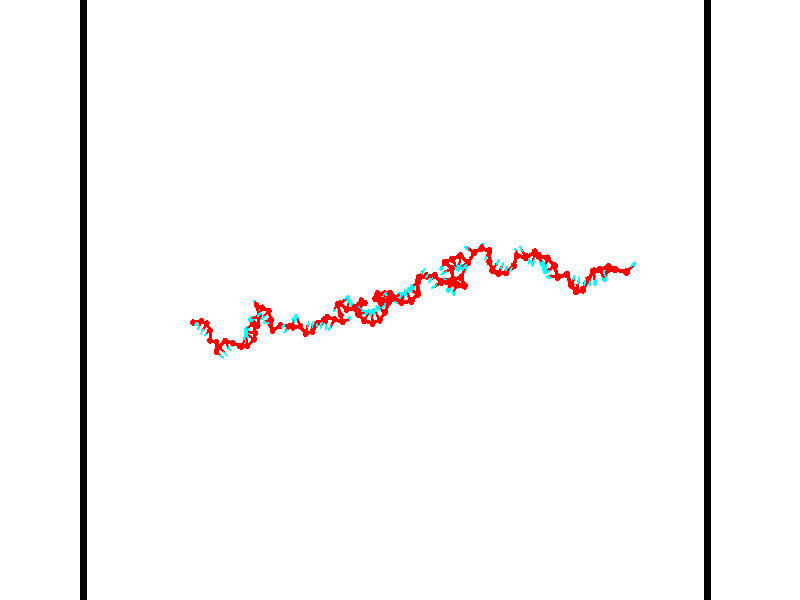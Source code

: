 // switches for output
#declare DRAW_BASES = 1; // possible values are 0, 1; only relevant for DNA ribbons
#declare DRAW_BASES_TYPE = 3; // possible values are 1, 2, 3; only relevant for DNA ribbons
#declare DRAW_FOG = 0; // set to 1 to enable fog

#include "colors.inc"

#include "transforms.inc"
background { rgb <1, 1, 1>}

#default {
   normal{
       ripples 0.25
       frequency 0.20
       turbulence 0.2
       lambda 5
   }
	finish {
		phong 0.1
		phong_size 40.
	}
}

// original window dimensions: 1024x640


// camera settings

camera {
	sky <-0, 1, 0>
	up <-0, 1, 0>
	right 1.6 * <0.99995, 0, 0.00999983>
	location <54.4867, 55, 106.329>
	look_at <55, 55, 55.0001>
	direction <0.513302, 0, -51.3289>
	angle 67.0682
}


# declare cpy_camera_pos = <54.4867, 55, 106.329>;
# if (DRAW_FOG = 1)
fog {
	fog_type 2
	up vnormalize(cpy_camera_pos)
	color rgbt<1,1,1,0.3>
	distance 1e-5
	fog_alt 3e-3
	fog_offset 88
}
# end


// LIGHTS

# declare lum = 6;
global_settings {
	ambient_light rgb lum * <0.05, 0.05, 0.05>
	max_trace_level 15
}# declare cpy_direct_light_amount = 0.25;
light_source
{	1000 * <-0.98995, -1, 1.00995>,
	rgb lum * cpy_direct_light_amount
	parallel
}

light_source
{	1000 * <0.98995, 1, -1.00995>,
	rgb lum * cpy_direct_light_amount
	parallel
}

// strand 0

// nucleotide -1

// particle -1
sphere {
	<35.797184, 53.261715, 49.983982> 0.250000
	pigment { color rgbt <1,0,0,0> }
	no_shadow
}
cylinder {
	<36.047073, 53.193943, 50.288879>,  <36.197006, 53.153278, 50.471817>, 0.100000
	pigment { color rgbt <1,0,0,0> }
	no_shadow
}
cylinder {
	<36.047073, 53.193943, 50.288879>,  <35.797184, 53.261715, 49.983982>, 0.100000
	pigment { color rgbt <1,0,0,0> }
	no_shadow
}

// particle -1
sphere {
	<36.047073, 53.193943, 50.288879> 0.100000
	pigment { color rgbt <1,0,0,0> }
	no_shadow
}
sphere {
	0, 1
	scale<0.080000,0.200000,0.300000>
	matrix <0.498311, -0.665049, -0.556234,
		0.601175, 0.727325, -0.331038,
		0.624719, -0.169434, 0.762245,
		36.234489, 53.143112, 50.517551>
	pigment { color rgbt <0,1,1,0> }
	no_shadow
}
cylinder {
	<36.483482, 53.344913, 49.786835>,  <35.797184, 53.261715, 49.983982>, 0.130000
	pigment { color rgbt <1,0,0,0> }
	no_shadow
}

// nucleotide -1

// particle -1
sphere {
	<36.483482, 53.344913, 49.786835> 0.250000
	pigment { color rgbt <1,0,0,0> }
	no_shadow
}
cylinder {
	<36.445377, 53.080257, 50.084335>,  <36.422516, 52.921463, 50.262836>, 0.100000
	pigment { color rgbt <1,0,0,0> }
	no_shadow
}
cylinder {
	<36.445377, 53.080257, 50.084335>,  <36.483482, 53.344913, 49.786835>, 0.100000
	pigment { color rgbt <1,0,0,0> }
	no_shadow
}

// particle -1
sphere {
	<36.445377, 53.080257, 50.084335> 0.100000
	pigment { color rgbt <1,0,0,0> }
	no_shadow
}
sphere {
	0, 1
	scale<0.080000,0.200000,0.300000>
	matrix <0.624458, -0.621573, -0.472969,
		0.775228, 0.419384, 0.472376,
		-0.095260, -0.661637, 0.743749,
		36.416798, 52.881767, 50.307461>
	pigment { color rgbt <0,1,1,0> }
	no_shadow
}
cylinder {
	<37.112415, 53.192635, 50.102615>,  <36.483482, 53.344913, 49.786835>, 0.130000
	pigment { color rgbt <1,0,0,0> }
	no_shadow
}

// nucleotide -1

// particle -1
sphere {
	<37.112415, 53.192635, 50.102615> 0.250000
	pigment { color rgbt <1,0,0,0> }
	no_shadow
}
cylinder {
	<36.882740, 52.866058, 50.127060>,  <36.744934, 52.670113, 50.141727>, 0.100000
	pigment { color rgbt <1,0,0,0> }
	no_shadow
}
cylinder {
	<36.882740, 52.866058, 50.127060>,  <37.112415, 53.192635, 50.102615>, 0.100000
	pigment { color rgbt <1,0,0,0> }
	no_shadow
}

// particle -1
sphere {
	<36.882740, 52.866058, 50.127060> 0.100000
	pigment { color rgbt <1,0,0,0> }
	no_shadow
}
sphere {
	0, 1
	scale<0.080000,0.200000,0.300000>
	matrix <0.768762, -0.563316, -0.302787,
		0.281631, -0.126878, 0.951097,
		-0.574186, -0.816441, 0.061108,
		36.710484, 52.621124, 50.145393>
	pigment { color rgbt <0,1,1,0> }
	no_shadow
}
cylinder {
	<37.521736, 52.650700, 50.463108>,  <37.112415, 53.192635, 50.102615>, 0.130000
	pigment { color rgbt <1,0,0,0> }
	no_shadow
}

// nucleotide -1

// particle -1
sphere {
	<37.521736, 52.650700, 50.463108> 0.250000
	pigment { color rgbt <1,0,0,0> }
	no_shadow
}
cylinder {
	<37.239586, 52.500572, 50.222580>,  <37.070297, 52.410496, 50.078262>, 0.100000
	pigment { color rgbt <1,0,0,0> }
	no_shadow
}
cylinder {
	<37.239586, 52.500572, 50.222580>,  <37.521736, 52.650700, 50.463108>, 0.100000
	pigment { color rgbt <1,0,0,0> }
	no_shadow
}

// particle -1
sphere {
	<37.239586, 52.500572, 50.222580> 0.100000
	pigment { color rgbt <1,0,0,0> }
	no_shadow
}
sphere {
	0, 1
	scale<0.080000,0.200000,0.300000>
	matrix <0.695787, -0.528622, -0.486250,
		-0.135372, -0.761377, 0.634018,
		-0.705376, -0.375317, -0.601317,
		37.027973, 52.387978, 50.042187>
	pigment { color rgbt <0,1,1,0> }
	no_shadow
}
cylinder {
	<37.524906, 51.871799, 50.500648>,  <37.521736, 52.650700, 50.463108>, 0.130000
	pigment { color rgbt <1,0,0,0> }
	no_shadow
}

// nucleotide -1

// particle -1
sphere {
	<37.524906, 51.871799, 50.500648> 0.250000
	pigment { color rgbt <1,0,0,0> }
	no_shadow
}
cylinder {
	<37.422962, 52.048515, 50.156586>,  <37.361797, 52.154545, 49.950150>, 0.100000
	pigment { color rgbt <1,0,0,0> }
	no_shadow
}
cylinder {
	<37.422962, 52.048515, 50.156586>,  <37.524906, 51.871799, 50.500648>, 0.100000
	pigment { color rgbt <1,0,0,0> }
	no_shadow
}

// particle -1
sphere {
	<37.422962, 52.048515, 50.156586> 0.100000
	pigment { color rgbt <1,0,0,0> }
	no_shadow
}
sphere {
	0, 1
	scale<0.080000,0.200000,0.300000>
	matrix <0.800676, -0.402347, -0.443886,
		-0.542185, -0.801837, -0.251184,
		-0.254861, 0.441785, -0.860158,
		37.346504, 52.181049, 49.898537>
	pigment { color rgbt <0,1,1,0> }
	no_shadow
}
cylinder {
	<37.928791, 51.724373, 49.801147>,  <37.524906, 51.871799, 50.500648>, 0.130000
	pigment { color rgbt <1,0,0,0> }
	no_shadow
}

// nucleotide -1

// particle -1
sphere {
	<37.928791, 51.724373, 49.801147> 0.250000
	pigment { color rgbt <1,0,0,0> }
	no_shadow
}
cylinder {
	<38.043591, 51.503960, 49.487717>,  <38.112469, 51.371712, 49.299660>, 0.100000
	pigment { color rgbt <1,0,0,0> }
	no_shadow
}
cylinder {
	<38.043591, 51.503960, 49.487717>,  <37.928791, 51.724373, 49.801147>, 0.100000
	pigment { color rgbt <1,0,0,0> }
	no_shadow
}

// particle -1
sphere {
	<38.043591, 51.503960, 49.487717> 0.100000
	pigment { color rgbt <1,0,0,0> }
	no_shadow
}
sphere {
	0, 1
	scale<0.080000,0.200000,0.300000>
	matrix <-0.836401, -0.542902, 0.075442,
		-0.466976, 0.633732, -0.616699,
		0.286997, -0.551037, -0.783576,
		38.129688, 51.338650, 49.252644>
	pigment { color rgbt <0,1,1,0> }
	no_shadow
}
cylinder {
	<37.986061, 50.990974, 50.049046>,  <37.928791, 51.724373, 49.801147>, 0.130000
	pigment { color rgbt <1,0,0,0> }
	no_shadow
}

// nucleotide -1

// particle -1
sphere {
	<37.986061, 50.990974, 50.049046> 0.250000
	pigment { color rgbt <1,0,0,0> }
	no_shadow
}
cylinder {
	<38.298985, 50.802246, 50.211716>,  <38.486736, 50.689011, 50.309319>, 0.100000
	pigment { color rgbt <1,0,0,0> }
	no_shadow
}
cylinder {
	<38.298985, 50.802246, 50.211716>,  <37.986061, 50.990974, 50.049046>, 0.100000
	pigment { color rgbt <1,0,0,0> }
	no_shadow
}

// particle -1
sphere {
	<38.298985, 50.802246, 50.211716> 0.100000
	pigment { color rgbt <1,0,0,0> }
	no_shadow
}
sphere {
	0, 1
	scale<0.080000,0.200000,0.300000>
	matrix <0.542757, 0.836678, -0.073380,
		-0.305635, 0.278132, 0.910621,
		0.782306, -0.471818, 0.406676,
		38.533676, 50.660702, 50.333717>
	pigment { color rgbt <0,1,1,0> }
	no_shadow
}
cylinder {
	<38.345531, 51.401558, 50.477367>,  <37.986061, 50.990974, 50.049046>, 0.130000
	pigment { color rgbt <1,0,0,0> }
	no_shadow
}

// nucleotide -1

// particle -1
sphere {
	<38.345531, 51.401558, 50.477367> 0.250000
	pigment { color rgbt <1,0,0,0> }
	no_shadow
}
cylinder {
	<38.621819, 51.122581, 50.400955>,  <38.787590, 50.955196, 50.355106>, 0.100000
	pigment { color rgbt <1,0,0,0> }
	no_shadow
}
cylinder {
	<38.621819, 51.122581, 50.400955>,  <38.345531, 51.401558, 50.477367>, 0.100000
	pigment { color rgbt <1,0,0,0> }
	no_shadow
}

// particle -1
sphere {
	<38.621819, 51.122581, 50.400955> 0.100000
	pigment { color rgbt <1,0,0,0> }
	no_shadow
}
sphere {
	0, 1
	scale<0.080000,0.200000,0.300000>
	matrix <0.671463, 0.716640, -0.188585,
		0.268427, 0.001989, 0.963298,
		0.690713, -0.697440, -0.191030,
		38.829033, 50.913349, 50.343647>
	pigment { color rgbt <0,1,1,0> }
	no_shadow
}
cylinder {
	<38.902111, 51.842731, 50.449051>,  <38.345531, 51.401558, 50.477367>, 0.130000
	pigment { color rgbt <1,0,0,0> }
	no_shadow
}

// nucleotide -1

// particle -1
sphere {
	<38.902111, 51.842731, 50.449051> 0.250000
	pigment { color rgbt <1,0,0,0> }
	no_shadow
}
cylinder {
	<39.032352, 51.519527, 50.252640>,  <39.110497, 51.325607, 50.134792>, 0.100000
	pigment { color rgbt <1,0,0,0> }
	no_shadow
}
cylinder {
	<39.032352, 51.519527, 50.252640>,  <38.902111, 51.842731, 50.449051>, 0.100000
	pigment { color rgbt <1,0,0,0> }
	no_shadow
}

// particle -1
sphere {
	<39.032352, 51.519527, 50.252640> 0.100000
	pigment { color rgbt <1,0,0,0> }
	no_shadow
}
sphere {
	0, 1
	scale<0.080000,0.200000,0.300000>
	matrix <0.559877, 0.583254, -0.588517,
		0.761920, -0.083293, 0.642293,
		0.325600, -0.808008, -0.491027,
		39.130032, 51.277126, 50.105331>
	pigment { color rgbt <0,1,1,0> }
	no_shadow
}
cylinder {
	<39.597179, 51.699749, 50.544842>,  <38.902111, 51.842731, 50.449051>, 0.130000
	pigment { color rgbt <1,0,0,0> }
	no_shadow
}

// nucleotide -1

// particle -1
sphere {
	<39.597179, 51.699749, 50.544842> 0.250000
	pigment { color rgbt <1,0,0,0> }
	no_shadow
}
cylinder {
	<39.479862, 51.570839, 50.184814>,  <39.409473, 51.493492, 49.968800>, 0.100000
	pigment { color rgbt <1,0,0,0> }
	no_shadow
}
cylinder {
	<39.479862, 51.570839, 50.184814>,  <39.597179, 51.699749, 50.544842>, 0.100000
	pigment { color rgbt <1,0,0,0> }
	no_shadow
}

// particle -1
sphere {
	<39.479862, 51.570839, 50.184814> 0.100000
	pigment { color rgbt <1,0,0,0> }
	no_shadow
}
sphere {
	0, 1
	scale<0.080000,0.200000,0.300000>
	matrix <0.634686, 0.638428, -0.435412,
		0.714950, -0.698961, 0.017300,
		-0.293291, -0.322278, -0.900065,
		39.391876, 51.474155, 49.914795>
	pigment { color rgbt <0,1,1,0> }
	no_shadow
}
cylinder {
	<40.135525, 51.455479, 50.172470>,  <39.597179, 51.699749, 50.544842>, 0.130000
	pigment { color rgbt <1,0,0,0> }
	no_shadow
}

// nucleotide -1

// particle -1
sphere {
	<40.135525, 51.455479, 50.172470> 0.250000
	pigment { color rgbt <1,0,0,0> }
	no_shadow
}
cylinder {
	<39.873245, 51.583595, 49.898979>,  <39.715878, 51.660465, 49.734886>, 0.100000
	pigment { color rgbt <1,0,0,0> }
	no_shadow
}
cylinder {
	<39.873245, 51.583595, 49.898979>,  <40.135525, 51.455479, 50.172470>, 0.100000
	pigment { color rgbt <1,0,0,0> }
	no_shadow
}

// particle -1
sphere {
	<39.873245, 51.583595, 49.898979> 0.100000
	pigment { color rgbt <1,0,0,0> }
	no_shadow
}
sphere {
	0, 1
	scale<0.080000,0.200000,0.300000>
	matrix <0.718780, 0.542008, -0.435412,
		0.231126, -0.776944, -0.585609,
		-0.655695, 0.320289, -0.683724,
		39.676537, 51.679684, 49.693863>
	pigment { color rgbt <0,1,1,0> }
	no_shadow
}
cylinder {
	<40.507500, 51.429951, 50.823536>,  <40.135525, 51.455479, 50.172470>, 0.130000
	pigment { color rgbt <1,0,0,0> }
	no_shadow
}

// nucleotide -1

// particle -1
sphere {
	<40.507500, 51.429951, 50.823536> 0.250000
	pigment { color rgbt <1,0,0,0> }
	no_shadow
}
cylinder {
	<40.686234, 51.776772, 50.735390>,  <40.793472, 51.984863, 50.682503>, 0.100000
	pigment { color rgbt <1,0,0,0> }
	no_shadow
}
cylinder {
	<40.686234, 51.776772, 50.735390>,  <40.507500, 51.429951, 50.823536>, 0.100000
	pigment { color rgbt <1,0,0,0> }
	no_shadow
}

// particle -1
sphere {
	<40.686234, 51.776772, 50.735390> 0.100000
	pigment { color rgbt <1,0,0,0> }
	no_shadow
}
sphere {
	0, 1
	scale<0.080000,0.200000,0.300000>
	matrix <-0.013328, 0.252746, 0.967441,
		0.894518, -0.429348, 0.124491,
		0.446834, 0.867052, -0.220363,
		40.820282, 52.036888, 50.669281>
	pigment { color rgbt <0,1,1,0> }
	no_shadow
}
cylinder {
	<41.168621, 51.535488, 51.275810>,  <40.507500, 51.429951, 50.823536>, 0.130000
	pigment { color rgbt <1,0,0,0> }
	no_shadow
}

// nucleotide -1

// particle -1
sphere {
	<41.168621, 51.535488, 51.275810> 0.250000
	pigment { color rgbt <1,0,0,0> }
	no_shadow
}
cylinder {
	<41.057026, 51.897915, 51.148560>,  <40.990067, 52.115372, 51.072208>, 0.100000
	pigment { color rgbt <1,0,0,0> }
	no_shadow
}
cylinder {
	<41.057026, 51.897915, 51.148560>,  <41.168621, 51.535488, 51.275810>, 0.100000
	pigment { color rgbt <1,0,0,0> }
	no_shadow
}

// particle -1
sphere {
	<41.057026, 51.897915, 51.148560> 0.100000
	pigment { color rgbt <1,0,0,0> }
	no_shadow
}
sphere {
	0, 1
	scale<0.080000,0.200000,0.300000>
	matrix <0.245726, 0.387609, 0.888469,
		0.928323, 0.169702, -0.330784,
		-0.278990, 0.906069, -0.318126,
		40.973328, 52.169735, 51.053123>
	pigment { color rgbt <0,1,1,0> }
	no_shadow
}
cylinder {
	<41.765278, 52.022701, 51.239895>,  <41.168621, 51.535488, 51.275810>, 0.130000
	pigment { color rgbt <1,0,0,0> }
	no_shadow
}

// nucleotide -1

// particle -1
sphere {
	<41.765278, 52.022701, 51.239895> 0.250000
	pigment { color rgbt <1,0,0,0> }
	no_shadow
}
cylinder {
	<41.423023, 52.220139, 51.302193>,  <41.217670, 52.338600, 51.339569>, 0.100000
	pigment { color rgbt <1,0,0,0> }
	no_shadow
}
cylinder {
	<41.423023, 52.220139, 51.302193>,  <41.765278, 52.022701, 51.239895>, 0.100000
	pigment { color rgbt <1,0,0,0> }
	no_shadow
}

// particle -1
sphere {
	<41.423023, 52.220139, 51.302193> 0.100000
	pigment { color rgbt <1,0,0,0> }
	no_shadow
}
sphere {
	0, 1
	scale<0.080000,0.200000,0.300000>
	matrix <0.410789, 0.464569, 0.784492,
		0.314866, 0.735216, -0.600263,
		-0.855635, 0.493592, 0.155741,
		41.166332, 52.368217, 51.348915>
	pigment { color rgbt <0,1,1,0> }
	no_shadow
}
cylinder {
	<41.947964, 52.531796, 51.645992>,  <41.765278, 52.022701, 51.239895>, 0.130000
	pigment { color rgbt <1,0,0,0> }
	no_shadow
}

// nucleotide -1

// particle -1
sphere {
	<41.947964, 52.531796, 51.645992> 0.250000
	pigment { color rgbt <1,0,0,0> }
	no_shadow
}
cylinder {
	<41.549576, 52.567291, 51.651127>,  <41.310543, 52.588589, 51.654209>, 0.100000
	pigment { color rgbt <1,0,0,0> }
	no_shadow
}
cylinder {
	<41.549576, 52.567291, 51.651127>,  <41.947964, 52.531796, 51.645992>, 0.100000
	pigment { color rgbt <1,0,0,0> }
	no_shadow
}

// particle -1
sphere {
	<41.549576, 52.567291, 51.651127> 0.100000
	pigment { color rgbt <1,0,0,0> }
	no_shadow
}
sphere {
	0, 1
	scale<0.080000,0.200000,0.300000>
	matrix <0.056347, 0.508113, 0.859445,
		0.069742, 0.856707, -0.511067,
		-0.995972, 0.088736, 0.012836,
		41.250786, 52.593910, 51.654976>
	pigment { color rgbt <0,1,1,0> }
	no_shadow
}
cylinder {
	<41.807758, 53.240368, 51.843788>,  <41.947964, 52.531796, 51.645992>, 0.130000
	pigment { color rgbt <1,0,0,0> }
	no_shadow
}

// nucleotide -1

// particle -1
sphere {
	<41.807758, 53.240368, 51.843788> 0.250000
	pigment { color rgbt <1,0,0,0> }
	no_shadow
}
cylinder {
	<41.492607, 53.005070, 51.916687>,  <41.303516, 52.863892, 51.960426>, 0.100000
	pigment { color rgbt <1,0,0,0> }
	no_shadow
}
cylinder {
	<41.492607, 53.005070, 51.916687>,  <41.807758, 53.240368, 51.843788>, 0.100000
	pigment { color rgbt <1,0,0,0> }
	no_shadow
}

// particle -1
sphere {
	<41.492607, 53.005070, 51.916687> 0.100000
	pigment { color rgbt <1,0,0,0> }
	no_shadow
}
sphere {
	0, 1
	scale<0.080000,0.200000,0.300000>
	matrix <-0.158303, 0.479453, 0.863171,
		-0.595138, 0.651223, -0.470872,
		-0.787878, -0.588246, 0.182250,
		41.256245, 52.828594, 51.971363>
	pigment { color rgbt <0,1,1,0> }
	no_shadow
}
cylinder {
	<42.307762, 53.082634, 52.263798>,  <41.807758, 53.240368, 51.843788>, 0.130000
	pigment { color rgbt <1,0,0,0> }
	no_shadow
}

// nucleotide -1

// particle -1
sphere {
	<42.307762, 53.082634, 52.263798> 0.250000
	pigment { color rgbt <1,0,0,0> }
	no_shadow
}
cylinder {
	<42.031330, 53.371403, 52.249725>,  <41.865471, 53.544662, 52.241283>, 0.100000
	pigment { color rgbt <1,0,0,0> }
	no_shadow
}
cylinder {
	<42.031330, 53.371403, 52.249725>,  <42.307762, 53.082634, 52.263798>, 0.100000
	pigment { color rgbt <1,0,0,0> }
	no_shadow
}

// particle -1
sphere {
	<42.031330, 53.371403, 52.249725> 0.100000
	pigment { color rgbt <1,0,0,0> }
	no_shadow
}
sphere {
	0, 1
	scale<0.080000,0.200000,0.300000>
	matrix <0.016088, 0.064025, 0.997819,
		0.722597, 0.689009, -0.055861,
		-0.691082, 0.721919, -0.035179,
		41.824005, 53.587978, 52.239170>
	pigment { color rgbt <0,1,1,0> }
	no_shadow
}
cylinder {
	<42.485107, 53.803295, 52.447552>,  <42.307762, 53.082634, 52.263798>, 0.130000
	pigment { color rgbt <1,0,0,0> }
	no_shadow
}

// nucleotide -1

// particle -1
sphere {
	<42.485107, 53.803295, 52.447552> 0.250000
	pigment { color rgbt <1,0,0,0> }
	no_shadow
}
cylinder {
	<42.123886, 53.684868, 52.572029>,  <41.907154, 53.613811, 52.646713>, 0.100000
	pigment { color rgbt <1,0,0,0> }
	no_shadow
}
cylinder {
	<42.123886, 53.684868, 52.572029>,  <42.485107, 53.803295, 52.447552>, 0.100000
	pigment { color rgbt <1,0,0,0> }
	no_shadow
}

// particle -1
sphere {
	<42.123886, 53.684868, 52.572029> 0.100000
	pigment { color rgbt <1,0,0,0> }
	no_shadow
}
sphere {
	0, 1
	scale<0.080000,0.200000,0.300000>
	matrix <0.248688, 0.230323, 0.940801,
		-0.350213, 0.926983, -0.134366,
		-0.903053, -0.296065, 0.311191,
		41.852970, 53.596046, 52.665386>
	pigment { color rgbt <0,1,1,0> }
	no_shadow
}
cylinder {
	<42.223911, 54.626205, 52.358780>,  <42.485107, 53.803295, 52.447552>, 0.130000
	pigment { color rgbt <1,0,0,0> }
	no_shadow
}

// nucleotide -1

// particle -1
sphere {
	<42.223911, 54.626205, 52.358780> 0.250000
	pigment { color rgbt <1,0,0,0> }
	no_shadow
}
cylinder {
	<42.046776, 54.766365, 52.028664>,  <41.940495, 54.850460, 51.830593>, 0.100000
	pigment { color rgbt <1,0,0,0> }
	no_shadow
}
cylinder {
	<42.046776, 54.766365, 52.028664>,  <42.223911, 54.626205, 52.358780>, 0.100000
	pigment { color rgbt <1,0,0,0> }
	no_shadow
}

// particle -1
sphere {
	<42.046776, 54.766365, 52.028664> 0.100000
	pigment { color rgbt <1,0,0,0> }
	no_shadow
}
sphere {
	0, 1
	scale<0.080000,0.200000,0.300000>
	matrix <-0.602865, -0.797698, -0.015197,
		-0.663660, 0.490810, 0.564501,
		-0.442843, 0.350403, -0.825293,
		41.913921, 54.871487, 51.781075>
	pigment { color rgbt <0,1,1,0> }
	no_shadow
}
cylinder {
	<42.853363, 54.426937, 52.867004>,  <42.223911, 54.626205, 52.358780>, 0.130000
	pigment { color rgbt <1,0,0,0> }
	no_shadow
}

// nucleotide -1

// particle -1
sphere {
	<42.853363, 54.426937, 52.867004> 0.250000
	pigment { color rgbt <1,0,0,0> }
	no_shadow
}
cylinder {
	<42.756191, 54.154022, 53.142822>,  <42.697887, 53.990273, 53.308315>, 0.100000
	pigment { color rgbt <1,0,0,0> }
	no_shadow
}
cylinder {
	<42.756191, 54.154022, 53.142822>,  <42.853363, 54.426937, 52.867004>, 0.100000
	pigment { color rgbt <1,0,0,0> }
	no_shadow
}

// particle -1
sphere {
	<42.756191, 54.154022, 53.142822> 0.100000
	pigment { color rgbt <1,0,0,0> }
	no_shadow
}
sphere {
	0, 1
	scale<0.080000,0.200000,0.300000>
	matrix <0.546706, -0.683492, -0.483685,
		0.801310, 0.259479, 0.539048,
		-0.242929, -0.682283, 0.689548,
		42.683311, 53.949337, 53.349686>
	pigment { color rgbt <0,1,1,0> }
	no_shadow
}
cylinder {
	<43.489105, 54.201649, 53.226032>,  <42.853363, 54.426937, 52.867004>, 0.130000
	pigment { color rgbt <1,0,0,0> }
	no_shadow
}

// nucleotide -1

// particle -1
sphere {
	<43.489105, 54.201649, 53.226032> 0.250000
	pigment { color rgbt <1,0,0,0> }
	no_shadow
}
cylinder {
	<43.199364, 53.925915, 53.221336>,  <43.025520, 53.760475, 53.218517>, 0.100000
	pigment { color rgbt <1,0,0,0> }
	no_shadow
}
cylinder {
	<43.199364, 53.925915, 53.221336>,  <43.489105, 54.201649, 53.226032>, 0.100000
	pigment { color rgbt <1,0,0,0> }
	no_shadow
}

// particle -1
sphere {
	<43.199364, 53.925915, 53.221336> 0.100000
	pigment { color rgbt <1,0,0,0> }
	no_shadow
}
sphere {
	0, 1
	scale<0.080000,0.200000,0.300000>
	matrix <0.609875, -0.632728, -0.477187,
		0.321514, -0.352810, 0.878723,
		-0.724349, -0.689333, -0.011739,
		42.982059, 53.719116, 53.217815>
	pigment { color rgbt <0,1,1,0> }
	no_shadow
}
cylinder {
	<43.724998, 53.548923, 53.415539>,  <43.489105, 54.201649, 53.226032>, 0.130000
	pigment { color rgbt <1,0,0,0> }
	no_shadow
}

// nucleotide -1

// particle -1
sphere {
	<43.724998, 53.548923, 53.415539> 0.250000
	pigment { color rgbt <1,0,0,0> }
	no_shadow
}
cylinder {
	<43.401478, 53.473839, 53.192616>,  <43.207363, 53.428787, 53.058861>, 0.100000
	pigment { color rgbt <1,0,0,0> }
	no_shadow
}
cylinder {
	<43.401478, 53.473839, 53.192616>,  <43.724998, 53.548923, 53.415539>, 0.100000
	pigment { color rgbt <1,0,0,0> }
	no_shadow
}

// particle -1
sphere {
	<43.401478, 53.473839, 53.192616> 0.100000
	pigment { color rgbt <1,0,0,0> }
	no_shadow
}
sphere {
	0, 1
	scale<0.080000,0.200000,0.300000>
	matrix <0.511236, -0.692805, -0.508585,
		-0.290639, -0.696264, 0.656311,
		-0.808805, -0.187715, -0.557312,
		43.158836, 53.417526, 53.025421>
	pigment { color rgbt <0,1,1,0> }
	no_shadow
}
cylinder {
	<43.825649, 52.756245, 53.248451>,  <43.724998, 53.548923, 53.415539>, 0.130000
	pigment { color rgbt <1,0,0,0> }
	no_shadow
}

// nucleotide -1

// particle -1
sphere {
	<43.825649, 52.756245, 53.248451> 0.250000
	pigment { color rgbt <1,0,0,0> }
	no_shadow
}
cylinder {
	<43.608467, 53.028992, 53.052391>,  <43.478157, 53.192642, 52.934753>, 0.100000
	pigment { color rgbt <1,0,0,0> }
	no_shadow
}
cylinder {
	<43.608467, 53.028992, 53.052391>,  <43.825649, 52.756245, 53.248451>, 0.100000
	pigment { color rgbt <1,0,0,0> }
	no_shadow
}

// particle -1
sphere {
	<43.608467, 53.028992, 53.052391> 0.100000
	pigment { color rgbt <1,0,0,0> }
	no_shadow
}
sphere {
	0, 1
	scale<0.080000,0.200000,0.300000>
	matrix <0.524614, -0.180347, -0.832019,
		-0.655726, -0.708893, -0.259797,
		-0.542959, 0.681869, -0.490153,
		43.445580, 53.233551, 52.905346>
	pigment { color rgbt <0,1,1,0> }
	no_shadow
}
cylinder {
	<44.489731, 53.134228, 53.131184>,  <43.825649, 52.756245, 53.248451>, 0.130000
	pigment { color rgbt <1,0,0,0> }
	no_shadow
}

// nucleotide -1

// particle -1
sphere {
	<44.489731, 53.134228, 53.131184> 0.250000
	pigment { color rgbt <1,0,0,0> }
	no_shadow
}
cylinder {
	<44.695148, 53.124924, 53.474281>,  <44.818401, 53.119343, 53.680141>, 0.100000
	pigment { color rgbt <1,0,0,0> }
	no_shadow
}
cylinder {
	<44.695148, 53.124924, 53.474281>,  <44.489731, 53.134228, 53.131184>, 0.100000
	pigment { color rgbt <1,0,0,0> }
	no_shadow
}

// particle -1
sphere {
	<44.695148, 53.124924, 53.474281> 0.100000
	pigment { color rgbt <1,0,0,0> }
	no_shadow
}
sphere {
	0, 1
	scale<0.080000,0.200000,0.300000>
	matrix <0.491034, -0.811805, -0.316003,
		0.703672, 0.583465, -0.405481,
		0.513548, -0.023257, 0.857746,
		44.849213, 53.117947, 53.731606>
	pigment { color rgbt <0,1,1,0> }
	no_shadow
}
cylinder {
	<45.328224, 53.096828, 53.096535>,  <44.489731, 53.134228, 53.131184>, 0.130000
	pigment { color rgbt <1,0,0,0> }
	no_shadow
}

// nucleotide -1

// particle -1
sphere {
	<45.328224, 53.096828, 53.096535> 0.250000
	pigment { color rgbt <1,0,0,0> }
	no_shadow
}
cylinder {
	<45.179810, 52.905708, 53.415039>,  <45.090763, 52.791035, 53.606144>, 0.100000
	pigment { color rgbt <1,0,0,0> }
	no_shadow
}
cylinder {
	<45.179810, 52.905708, 53.415039>,  <45.328224, 53.096828, 53.096535>, 0.100000
	pigment { color rgbt <1,0,0,0> }
	no_shadow
}

// particle -1
sphere {
	<45.179810, 52.905708, 53.415039> 0.100000
	pigment { color rgbt <1,0,0,0> }
	no_shadow
}
sphere {
	0, 1
	scale<0.080000,0.200000,0.300000>
	matrix <0.493303, -0.827893, -0.266919,
		0.786756, 0.293763, 0.542879,
		-0.371035, -0.477804, 0.796264,
		45.068501, 52.762367, 53.653919>
	pigment { color rgbt <0,1,1,0> }
	no_shadow
}
cylinder {
	<45.689320, 53.020462, 53.706890>,  <45.328224, 53.096828, 53.096535>, 0.130000
	pigment { color rgbt <1,0,0,0> }
	no_shadow
}

// nucleotide -1

// particle -1
sphere {
	<45.689320, 53.020462, 53.706890> 0.250000
	pigment { color rgbt <1,0,0,0> }
	no_shadow
}
cylinder {
	<45.668766, 53.309292, 53.430931>,  <45.656433, 53.482590, 53.265354>, 0.100000
	pigment { color rgbt <1,0,0,0> }
	no_shadow
}
cylinder {
	<45.668766, 53.309292, 53.430931>,  <45.689320, 53.020462, 53.706890>, 0.100000
	pigment { color rgbt <1,0,0,0> }
	no_shadow
}

// particle -1
sphere {
	<45.668766, 53.309292, 53.430931> 0.100000
	pigment { color rgbt <1,0,0,0> }
	no_shadow
}
sphere {
	0, 1
	scale<0.080000,0.200000,0.300000>
	matrix <0.697104, 0.520603, 0.492968,
		0.715126, -0.455603, -0.530113,
		-0.051381, 0.722079, -0.689900,
		45.653351, 53.525917, 53.223961>
	pigment { color rgbt <0,1,1,0> }
	no_shadow
}
cylinder {
	<46.292297, 53.096161, 53.455555>,  <45.689320, 53.020462, 53.706890>, 0.130000
	pigment { color rgbt <1,0,0,0> }
	no_shadow
}

// nucleotide -1

// particle -1
sphere {
	<46.292297, 53.096161, 53.455555> 0.250000
	pigment { color rgbt <1,0,0,0> }
	no_shadow
}
cylinder {
	<46.108418, 53.450706, 53.433502>,  <45.998089, 53.663433, 53.420269>, 0.100000
	pigment { color rgbt <1,0,0,0> }
	no_shadow
}
cylinder {
	<46.108418, 53.450706, 53.433502>,  <46.292297, 53.096161, 53.455555>, 0.100000
	pigment { color rgbt <1,0,0,0> }
	no_shadow
}

// particle -1
sphere {
	<46.108418, 53.450706, 53.433502> 0.100000
	pigment { color rgbt <1,0,0,0> }
	no_shadow
}
sphere {
	0, 1
	scale<0.080000,0.200000,0.300000>
	matrix <0.711919, 0.404917, 0.573771,
		0.530892, 0.224513, -0.817158,
		-0.459700, 0.886361, -0.055132,
		45.970509, 53.716614, 53.416962>
	pigment { color rgbt <0,1,1,0> }
	no_shadow
}
cylinder {
	<46.782761, 52.570499, 53.658092>,  <46.292297, 53.096161, 53.455555>, 0.130000
	pigment { color rgbt <1,0,0,0> }
	no_shadow
}

// nucleotide -1

// particle -1
sphere {
	<46.782761, 52.570499, 53.658092> 0.250000
	pigment { color rgbt <1,0,0,0> }
	no_shadow
}
cylinder {
	<46.911198, 52.934578, 53.762733>,  <46.988262, 53.153027, 53.825520>, 0.100000
	pigment { color rgbt <1,0,0,0> }
	no_shadow
}
cylinder {
	<46.911198, 52.934578, 53.762733>,  <46.782761, 52.570499, 53.658092>, 0.100000
	pigment { color rgbt <1,0,0,0> }
	no_shadow
}

// particle -1
sphere {
	<46.911198, 52.934578, 53.762733> 0.100000
	pigment { color rgbt <1,0,0,0> }
	no_shadow
}
sphere {
	0, 1
	scale<0.080000,0.200000,0.300000>
	matrix <0.944762, -0.288679, -0.155206,
		-0.065749, 0.296989, -0.952615,
		0.321095, 0.910199, 0.261603,
		47.007526, 53.207638, 53.841213>
	pigment { color rgbt <0,1,1,0> }
	no_shadow
}
cylinder {
	<47.353161, 52.681812, 53.320999>,  <46.782761, 52.570499, 53.658092>, 0.130000
	pigment { color rgbt <1,0,0,0> }
	no_shadow
}

// nucleotide -1

// particle -1
sphere {
	<47.353161, 52.681812, 53.320999> 0.250000
	pigment { color rgbt <1,0,0,0> }
	no_shadow
}
cylinder {
	<47.372669, 52.993050, 53.571503>,  <47.384377, 53.179790, 53.721806>, 0.100000
	pigment { color rgbt <1,0,0,0> }
	no_shadow
}
cylinder {
	<47.372669, 52.993050, 53.571503>,  <47.353161, 52.681812, 53.320999>, 0.100000
	pigment { color rgbt <1,0,0,0> }
	no_shadow
}

// particle -1
sphere {
	<47.372669, 52.993050, 53.571503> 0.100000
	pigment { color rgbt <1,0,0,0> }
	no_shadow
}
sphere {
	0, 1
	scale<0.080000,0.200000,0.300000>
	matrix <0.998795, -0.041394, -0.026357,
		0.005415, 0.626786, -0.779172,
		0.048773, 0.778091, 0.626255,
		47.387302, 53.226479, 53.759380>
	pigment { color rgbt <0,1,1,0> }
	no_shadow
}
cylinder {
	<47.710785, 53.285397, 53.056896>,  <47.353161, 52.681812, 53.320999>, 0.130000
	pigment { color rgbt <1,0,0,0> }
	no_shadow
}

// nucleotide -1

// particle -1
sphere {
	<47.710785, 53.285397, 53.056896> 0.250000
	pigment { color rgbt <1,0,0,0> }
	no_shadow
}
cylinder {
	<47.757782, 53.202320, 53.445343>,  <47.785980, 53.152473, 53.678410>, 0.100000
	pigment { color rgbt <1,0,0,0> }
	no_shadow
}
cylinder {
	<47.757782, 53.202320, 53.445343>,  <47.710785, 53.285397, 53.056896>, 0.100000
	pigment { color rgbt <1,0,0,0> }
	no_shadow
}

// particle -1
sphere {
	<47.757782, 53.202320, 53.445343> 0.100000
	pigment { color rgbt <1,0,0,0> }
	no_shadow
}
sphere {
	0, 1
	scale<0.080000,0.200000,0.300000>
	matrix <0.984424, 0.153145, -0.086350,
		-0.130787, 0.966132, 0.222447,
		0.117493, -0.207689, 0.971113,
		47.793030, 53.140015, 53.736675>
	pigment { color rgbt <0,1,1,0> }
	no_shadow
}
cylinder {
	<48.333561, 53.553020, 53.256416>,  <47.710785, 53.285397, 53.056896>, 0.130000
	pigment { color rgbt <1,0,0,0> }
	no_shadow
}

// nucleotide -1

// particle -1
sphere {
	<48.333561, 53.553020, 53.256416> 0.250000
	pigment { color rgbt <1,0,0,0> }
	no_shadow
}
cylinder {
	<48.249409, 53.330368, 53.577888>,  <48.198917, 53.196777, 53.770771>, 0.100000
	pigment { color rgbt <1,0,0,0> }
	no_shadow
}
cylinder {
	<48.249409, 53.330368, 53.577888>,  <48.333561, 53.553020, 53.256416>, 0.100000
	pigment { color rgbt <1,0,0,0> }
	no_shadow
}

// particle -1
sphere {
	<48.249409, 53.330368, 53.577888> 0.100000
	pigment { color rgbt <1,0,0,0> }
	no_shadow
}
sphere {
	0, 1
	scale<0.080000,0.200000,0.300000>
	matrix <0.977579, -0.127212, 0.167800,
		0.008835, 0.820962, 0.570914,
		-0.210384, -0.556631, 0.803679,
		48.186295, 53.163380, 53.818993>
	pigment { color rgbt <0,1,1,0> }
	no_shadow
}
cylinder {
	<48.691463, 53.763721, 53.976162>,  <48.333561, 53.553020, 53.256416>, 0.130000
	pigment { color rgbt <1,0,0,0> }
	no_shadow
}

// nucleotide -1

// particle -1
sphere {
	<48.691463, 53.763721, 53.976162> 0.250000
	pigment { color rgbt <1,0,0,0> }
	no_shadow
}
cylinder {
	<48.625134, 53.371864, 53.930916>,  <48.585335, 53.136749, 53.903767>, 0.100000
	pigment { color rgbt <1,0,0,0> }
	no_shadow
}
cylinder {
	<48.625134, 53.371864, 53.930916>,  <48.691463, 53.763721, 53.976162>, 0.100000
	pigment { color rgbt <1,0,0,0> }
	no_shadow
}

// particle -1
sphere {
	<48.625134, 53.371864, 53.930916> 0.100000
	pigment { color rgbt <1,0,0,0> }
	no_shadow
}
sphere {
	0, 1
	scale<0.080000,0.200000,0.300000>
	matrix <0.973286, -0.181056, 0.141185,
		-0.158792, -0.086683, 0.983499,
		-0.165830, -0.979645, -0.113118,
		48.575386, 53.077972, 53.896980>
	pigment { color rgbt <0,1,1,0> }
	no_shadow
}
cylinder {
	<49.319916, 53.609009, 54.021362>,  <48.691463, 53.763721, 53.976162>, 0.130000
	pigment { color rgbt <1,0,0,0> }
	no_shadow
}

// nucleotide -1

// particle -1
sphere {
	<49.319916, 53.609009, 54.021362> 0.250000
	pigment { color rgbt <1,0,0,0> }
	no_shadow
}
cylinder {
	<49.117756, 53.266991, 54.067787>,  <48.996460, 53.061779, 54.095642>, 0.100000
	pigment { color rgbt <1,0,0,0> }
	no_shadow
}
cylinder {
	<49.117756, 53.266991, 54.067787>,  <49.319916, 53.609009, 54.021362>, 0.100000
	pigment { color rgbt <1,0,0,0> }
	no_shadow
}

// particle -1
sphere {
	<49.117756, 53.266991, 54.067787> 0.100000
	pigment { color rgbt <1,0,0,0> }
	no_shadow
}
sphere {
	0, 1
	scale<0.080000,0.200000,0.300000>
	matrix <0.853196, -0.475086, 0.215292,
		-0.128946, 0.207831, 0.969628,
		-0.505401, -0.855044, 0.116060,
		48.966137, 53.010479, 54.102604>
	pigment { color rgbt <0,1,1,0> }
	no_shadow
}
cylinder {
	<50.027950, 53.400494, 53.753620>,  <49.319916, 53.609009, 54.021362>, 0.130000
	pigment { color rgbt <1,0,0,0> }
	no_shadow
}

// nucleotide -1

// particle -1
sphere {
	<50.027950, 53.400494, 53.753620> 0.250000
	pigment { color rgbt <1,0,0,0> }
	no_shadow
}
cylinder {
	<50.312187, 53.521683, 53.499611>,  <50.482731, 53.594398, 53.347206>, 0.100000
	pigment { color rgbt <1,0,0,0> }
	no_shadow
}
cylinder {
	<50.312187, 53.521683, 53.499611>,  <50.027950, 53.400494, 53.753620>, 0.100000
	pigment { color rgbt <1,0,0,0> }
	no_shadow
}

// particle -1
sphere {
	<50.312187, 53.521683, 53.499611> 0.100000
	pigment { color rgbt <1,0,0,0> }
	no_shadow
}
sphere {
	0, 1
	scale<0.080000,0.200000,0.300000>
	matrix <0.703528, -0.293085, 0.647418,
		0.010036, -0.906811, -0.421418,
		0.710597, 0.302977, -0.635026,
		50.525368, 53.612576, 53.309105>
	pigment { color rgbt <0,1,1,0> }
	no_shadow
}
cylinder {
	<49.806625, 53.879730, 53.213242>,  <50.027950, 53.400494, 53.753620>, 0.130000
	pigment { color rgbt <1,0,0,0> }
	no_shadow
}

// nucleotide -1

// particle -1
sphere {
	<49.806625, 53.879730, 53.213242> 0.250000
	pigment { color rgbt <1,0,0,0> }
	no_shadow
}
cylinder {
	<49.667175, 54.028484, 52.869110>,  <49.583504, 54.117737, 52.662632>, 0.100000
	pigment { color rgbt <1,0,0,0> }
	no_shadow
}
cylinder {
	<49.667175, 54.028484, 52.869110>,  <49.806625, 53.879730, 53.213242>, 0.100000
	pigment { color rgbt <1,0,0,0> }
	no_shadow
}

// particle -1
sphere {
	<49.667175, 54.028484, 52.869110> 0.100000
	pigment { color rgbt <1,0,0,0> }
	no_shadow
}
sphere {
	0, 1
	scale<0.080000,0.200000,0.300000>
	matrix <-0.892814, 0.147558, 0.425571,
		0.285210, 0.916477, 0.280580,
		-0.348624, 0.371883, -0.860328,
		49.562588, 54.140049, 52.611012>
	pigment { color rgbt <0,1,1,0> }
	no_shadow
}
cylinder {
	<49.536629, 54.694790, 53.260281>,  <49.806625, 53.879730, 53.213242>, 0.130000
	pigment { color rgbt <1,0,0,0> }
	no_shadow
}

// nucleotide -1

// particle -1
sphere {
	<49.536629, 54.694790, 53.260281> 0.250000
	pigment { color rgbt <1,0,0,0> }
	no_shadow
}
cylinder {
	<49.357185, 54.474834, 52.978466>,  <49.249519, 54.342861, 52.809380>, 0.100000
	pigment { color rgbt <1,0,0,0> }
	no_shadow
}
cylinder {
	<49.357185, 54.474834, 52.978466>,  <49.536629, 54.694790, 53.260281>, 0.100000
	pigment { color rgbt <1,0,0,0> }
	no_shadow
}

// particle -1
sphere {
	<49.357185, 54.474834, 52.978466> 0.100000
	pigment { color rgbt <1,0,0,0> }
	no_shadow
}
sphere {
	0, 1
	scale<0.080000,0.200000,0.300000>
	matrix <-0.875952, 0.114096, 0.468711,
		-0.177355, 0.827408, -0.532862,
		-0.448613, -0.549889, -0.704534,
		49.222603, 54.309868, 52.767105>
	pigment { color rgbt <0,1,1,0> }
	no_shadow
}
cylinder {
	<49.718979, 54.725864, 52.583466>,  <49.536629, 54.694790, 53.260281>, 0.130000
	pigment { color rgbt <1,0,0,0> }
	no_shadow
}

// nucleotide -1

// particle -1
sphere {
	<49.718979, 54.725864, 52.583466> 0.250000
	pigment { color rgbt <1,0,0,0> }
	no_shadow
}
cylinder {
	<50.040428, 54.961437, 52.617729>,  <50.233299, 55.102783, 52.638287>, 0.100000
	pigment { color rgbt <1,0,0,0> }
	no_shadow
}
cylinder {
	<50.040428, 54.961437, 52.617729>,  <49.718979, 54.725864, 52.583466>, 0.100000
	pigment { color rgbt <1,0,0,0> }
	no_shadow
}

// particle -1
sphere {
	<50.040428, 54.961437, 52.617729> 0.100000
	pigment { color rgbt <1,0,0,0> }
	no_shadow
}
sphere {
	0, 1
	scale<0.080000,0.200000,0.300000>
	matrix <0.374685, -0.612513, 0.696017,
		0.462378, -0.527241, -0.712898,
		0.803628, 0.588935, 0.085663,
		50.281517, 55.138119, 52.643429>
	pigment { color rgbt <0,1,1,0> }
	no_shadow
}
cylinder {
	<50.258114, 54.282345, 52.506706>,  <49.718979, 54.725864, 52.583466>, 0.130000
	pigment { color rgbt <1,0,0,0> }
	no_shadow
}

// nucleotide -1

// particle -1
sphere {
	<50.258114, 54.282345, 52.506706> 0.250000
	pigment { color rgbt <1,0,0,0> }
	no_shadow
}
cylinder {
	<50.388351, 54.613430, 52.689522>,  <50.466496, 54.812080, 52.799210>, 0.100000
	pigment { color rgbt <1,0,0,0> }
	no_shadow
}
cylinder {
	<50.388351, 54.613430, 52.689522>,  <50.258114, 54.282345, 52.506706>, 0.100000
	pigment { color rgbt <1,0,0,0> }
	no_shadow
}

// particle -1
sphere {
	<50.388351, 54.613430, 52.689522> 0.100000
	pigment { color rgbt <1,0,0,0> }
	no_shadow
}
sphere {
	0, 1
	scale<0.080000,0.200000,0.300000>
	matrix <0.404973, -0.558875, 0.723640,
		0.854392, -0.050524, -0.517167,
		0.325593, 0.827711, 0.457038,
		50.486031, 54.861744, 52.826633>
	pigment { color rgbt <0,1,1,0> }
	no_shadow
}
cylinder {
	<50.988316, 54.374626, 52.427597>,  <50.258114, 54.282345, 52.506706>, 0.130000
	pigment { color rgbt <1,0,0,0> }
	no_shadow
}

// nucleotide -1

// particle -1
sphere {
	<50.988316, 54.374626, 52.427597> 0.250000
	pigment { color rgbt <1,0,0,0> }
	no_shadow
}
cylinder {
	<50.850212, 54.548630, 52.760239>,  <50.767349, 54.653034, 52.959824>, 0.100000
	pigment { color rgbt <1,0,0,0> }
	no_shadow
}
cylinder {
	<50.850212, 54.548630, 52.760239>,  <50.988316, 54.374626, 52.427597>, 0.100000
	pigment { color rgbt <1,0,0,0> }
	no_shadow
}

// particle -1
sphere {
	<50.850212, 54.548630, 52.760239> 0.100000
	pigment { color rgbt <1,0,0,0> }
	no_shadow
}
sphere {
	0, 1
	scale<0.080000,0.200000,0.300000>
	matrix <0.678941, -0.495987, 0.541328,
		0.647949, 0.751506, -0.124105,
		-0.345256, 0.435013, 0.831602,
		50.746635, 54.679134, 53.009720>
	pigment { color rgbt <0,1,1,0> }
	no_shadow
}
cylinder {
	<51.570229, 54.740341, 52.751369>,  <50.988316, 54.374626, 52.427597>, 0.130000
	pigment { color rgbt <1,0,0,0> }
	no_shadow
}

// nucleotide -1

// particle -1
sphere {
	<51.570229, 54.740341, 52.751369> 0.250000
	pigment { color rgbt <1,0,0,0> }
	no_shadow
}
cylinder {
	<51.322063, 54.608109, 53.035851>,  <51.173164, 54.528767, 53.206539>, 0.100000
	pigment { color rgbt <1,0,0,0> }
	no_shadow
}
cylinder {
	<51.322063, 54.608109, 53.035851>,  <51.570229, 54.740341, 52.751369>, 0.100000
	pigment { color rgbt <1,0,0,0> }
	no_shadow
}

// particle -1
sphere {
	<51.322063, 54.608109, 53.035851> 0.100000
	pigment { color rgbt <1,0,0,0> }
	no_shadow
}
sphere {
	0, 1
	scale<0.080000,0.200000,0.300000>
	matrix <0.782617, -0.201997, 0.588820,
		-0.050996, 0.921906, 0.384043,
		-0.620412, -0.330586, 0.711198,
		51.135941, 54.508934, 53.249210>
	pigment { color rgbt <0,1,1,0> }
	no_shadow
}
cylinder {
	<51.935776, 54.785099, 53.374424>,  <51.570229, 54.740341, 52.751369>, 0.130000
	pigment { color rgbt <1,0,0,0> }
	no_shadow
}

// nucleotide -1

// particle -1
sphere {
	<51.935776, 54.785099, 53.374424> 0.250000
	pigment { color rgbt <1,0,0,0> }
	no_shadow
}
cylinder {
	<51.621193, 54.567207, 53.490875>,  <51.432442, 54.436474, 53.560745>, 0.100000
	pigment { color rgbt <1,0,0,0> }
	no_shadow
}
cylinder {
	<51.621193, 54.567207, 53.490875>,  <51.935776, 54.785099, 53.374424>, 0.100000
	pigment { color rgbt <1,0,0,0> }
	no_shadow
}

// particle -1
sphere {
	<51.621193, 54.567207, 53.490875> 0.100000
	pigment { color rgbt <1,0,0,0> }
	no_shadow
}
sphere {
	0, 1
	scale<0.080000,0.200000,0.300000>
	matrix <0.565890, -0.446608, 0.693044,
		-0.247498, 0.709798, 0.659494,
		-0.786456, -0.544728, 0.291132,
		51.385258, 54.403790, 53.578217>
	pigment { color rgbt <0,1,1,0> }
	no_shadow
}
cylinder {
	<51.671219, 54.942665, 54.111877>,  <51.935776, 54.785099, 53.374424>, 0.130000
	pigment { color rgbt <1,0,0,0> }
	no_shadow
}

// nucleotide -1

// particle -1
sphere {
	<51.671219, 54.942665, 54.111877> 0.250000
	pigment { color rgbt <1,0,0,0> }
	no_shadow
}
cylinder {
	<51.597466, 54.558361, 54.028984>,  <51.553211, 54.327778, 53.979248>, 0.100000
	pigment { color rgbt <1,0,0,0> }
	no_shadow
}
cylinder {
	<51.597466, 54.558361, 54.028984>,  <51.671219, 54.942665, 54.111877>, 0.100000
	pigment { color rgbt <1,0,0,0> }
	no_shadow
}

// particle -1
sphere {
	<51.597466, 54.558361, 54.028984> 0.100000
	pigment { color rgbt <1,0,0,0> }
	no_shadow
}
sphere {
	0, 1
	scale<0.080000,0.200000,0.300000>
	matrix <0.586522, -0.276753, 0.761183,
		-0.788666, 0.018802, 0.614535,
		-0.184386, -0.960757, -0.207238,
		51.542149, 54.270134, 53.966812>
	pigment { color rgbt <0,1,1,0> }
	no_shadow
}
cylinder {
	<51.147099, 54.501022, 54.553413>,  <51.671219, 54.942665, 54.111877>, 0.130000
	pigment { color rgbt <1,0,0,0> }
	no_shadow
}

// nucleotide -1

// particle -1
sphere {
	<51.147099, 54.501022, 54.553413> 0.250000
	pigment { color rgbt <1,0,0,0> }
	no_shadow
}
cylinder {
	<51.461227, 54.314384, 54.390656>,  <51.649704, 54.202400, 54.293003>, 0.100000
	pigment { color rgbt <1,0,0,0> }
	no_shadow
}
cylinder {
	<51.461227, 54.314384, 54.390656>,  <51.147099, 54.501022, 54.553413>, 0.100000
	pigment { color rgbt <1,0,0,0> }
	no_shadow
}

// particle -1
sphere {
	<51.461227, 54.314384, 54.390656> 0.100000
	pigment { color rgbt <1,0,0,0> }
	no_shadow
}
sphere {
	0, 1
	scale<0.080000,0.200000,0.300000>
	matrix <0.441624, -0.038391, 0.896379,
		-0.433868, -0.883636, 0.175911,
		0.785319, -0.466597, -0.406891,
		51.696823, 54.174404, 54.268589>
	pigment { color rgbt <0,1,1,0> }
	no_shadow
}
cylinder {
	<51.447044, 53.996788, 55.185669>,  <51.147099, 54.501022, 54.553413>, 0.130000
	pigment { color rgbt <1,0,0,0> }
	no_shadow
}

// nucleotide -1

// particle -1
sphere {
	<51.447044, 53.996788, 55.185669> 0.250000
	pigment { color rgbt <1,0,0,0> }
	no_shadow
}
cylinder {
	<51.751362, 54.068237, 54.936096>,  <51.933952, 54.111107, 54.786354>, 0.100000
	pigment { color rgbt <1,0,0,0> }
	no_shadow
}
cylinder {
	<51.751362, 54.068237, 54.936096>,  <51.447044, 53.996788, 55.185669>, 0.100000
	pigment { color rgbt <1,0,0,0> }
	no_shadow
}

// particle -1
sphere {
	<51.751362, 54.068237, 54.936096> 0.100000
	pigment { color rgbt <1,0,0,0> }
	no_shadow
}
sphere {
	0, 1
	scale<0.080000,0.200000,0.300000>
	matrix <0.597842, 0.181218, 0.780861,
		0.252546, -0.967086, 0.031082,
		0.760793, 0.178621, -0.623931,
		51.979599, 54.121822, 54.748917>
	pigment { color rgbt <0,1,1,0> }
	no_shadow
}
cylinder {
	<51.973801, 53.540863, 55.296707>,  <51.447044, 53.996788, 55.185669>, 0.130000
	pigment { color rgbt <1,0,0,0> }
	no_shadow
}

// nucleotide -1

// particle -1
sphere {
	<51.973801, 53.540863, 55.296707> 0.250000
	pigment { color rgbt <1,0,0,0> }
	no_shadow
}
cylinder {
	<52.159973, 53.848686, 55.121819>,  <52.271675, 54.033379, 55.016888>, 0.100000
	pigment { color rgbt <1,0,0,0> }
	no_shadow
}
cylinder {
	<52.159973, 53.848686, 55.121819>,  <51.973801, 53.540863, 55.296707>, 0.100000
	pigment { color rgbt <1,0,0,0> }
	no_shadow
}

// particle -1
sphere {
	<52.159973, 53.848686, 55.121819> 0.100000
	pigment { color rgbt <1,0,0,0> }
	no_shadow
}
sphere {
	0, 1
	scale<0.080000,0.200000,0.300000>
	matrix <0.679426, 0.005937, 0.733720,
		0.567232, -0.638555, -0.520091,
		0.465432, 0.769553, -0.437219,
		52.299603, 54.079552, 54.990654>
	pigment { color rgbt <0,1,1,0> }
	no_shadow
}
cylinder {
	<52.671204, 53.366535, 55.303398>,  <51.973801, 53.540863, 55.296707>, 0.130000
	pigment { color rgbt <1,0,0,0> }
	no_shadow
}

// nucleotide -1

// particle -1
sphere {
	<52.671204, 53.366535, 55.303398> 0.250000
	pigment { color rgbt <1,0,0,0> }
	no_shadow
}
cylinder {
	<52.649563, 53.764904, 55.274521>,  <52.636578, 54.003925, 55.257195>, 0.100000
	pigment { color rgbt <1,0,0,0> }
	no_shadow
}
cylinder {
	<52.649563, 53.764904, 55.274521>,  <52.671204, 53.366535, 55.303398>, 0.100000
	pigment { color rgbt <1,0,0,0> }
	no_shadow
}

// particle -1
sphere {
	<52.649563, 53.764904, 55.274521> 0.100000
	pigment { color rgbt <1,0,0,0> }
	no_shadow
}
sphere {
	0, 1
	scale<0.080000,0.200000,0.300000>
	matrix <0.551605, 0.090070, 0.829228,
		0.832349, 0.005039, -0.554229,
		-0.054098, 0.995923, -0.072190,
		52.633335, 54.063683, 55.252865>
	pigment { color rgbt <0,1,1,0> }
	no_shadow
}
cylinder {
	<53.285130, 53.591599, 55.600529>,  <52.671204, 53.366535, 55.303398>, 0.130000
	pigment { color rgbt <1,0,0,0> }
	no_shadow
}

// nucleotide -1

// particle -1
sphere {
	<53.285130, 53.591599, 55.600529> 0.250000
	pigment { color rgbt <1,0,0,0> }
	no_shadow
}
cylinder {
	<53.065762, 53.925430, 55.579674>,  <52.934139, 54.125729, 55.567162>, 0.100000
	pigment { color rgbt <1,0,0,0> }
	no_shadow
}
cylinder {
	<53.065762, 53.925430, 55.579674>,  <53.285130, 53.591599, 55.600529>, 0.100000
	pigment { color rgbt <1,0,0,0> }
	no_shadow
}

// particle -1
sphere {
	<53.065762, 53.925430, 55.579674> 0.100000
	pigment { color rgbt <1,0,0,0> }
	no_shadow
}
sphere {
	0, 1
	scale<0.080000,0.200000,0.300000>
	matrix <0.507066, 0.381492, 0.772883,
		0.664920, 0.397427, -0.632403,
		-0.548421, 0.834575, -0.052140,
		52.901234, 54.175804, 55.564034>
	pigment { color rgbt <0,1,1,0> }
	no_shadow
}
cylinder {
	<53.742752, 54.147247, 55.362667>,  <53.285130, 53.591599, 55.600529>, 0.130000
	pigment { color rgbt <1,0,0,0> }
	no_shadow
}

// nucleotide -1

// particle -1
sphere {
	<53.742752, 54.147247, 55.362667> 0.250000
	pigment { color rgbt <1,0,0,0> }
	no_shadow
}
cylinder {
	<53.423431, 54.310379, 55.539932>,  <53.231838, 54.408257, 55.646290>, 0.100000
	pigment { color rgbt <1,0,0,0> }
	no_shadow
}
cylinder {
	<53.423431, 54.310379, 55.539932>,  <53.742752, 54.147247, 55.362667>, 0.100000
	pigment { color rgbt <1,0,0,0> }
	no_shadow
}

// particle -1
sphere {
	<53.423431, 54.310379, 55.539932> 0.100000
	pigment { color rgbt <1,0,0,0> }
	no_shadow
}
sphere {
	0, 1
	scale<0.080000,0.200000,0.300000>
	matrix <0.600819, 0.590095, 0.539262,
		-0.041582, 0.696754, -0.716104,
		-0.798303, 0.407825, 0.443161,
		53.183941, 54.432728, 55.672882>
	pigment { color rgbt <0,1,1,0> }
	no_shadow
}
cylinder {
	<54.045681, 54.815994, 55.706341>,  <53.742752, 54.147247, 55.362667>, 0.130000
	pigment { color rgbt <1,0,0,0> }
	no_shadow
}

// nucleotide -1

// particle -1
sphere {
	<54.045681, 54.815994, 55.706341> 0.250000
	pigment { color rgbt <1,0,0,0> }
	no_shadow
}
cylinder {
	<53.743881, 54.698364, 55.941032>,  <53.562801, 54.627785, 56.081848>, 0.100000
	pigment { color rgbt <1,0,0,0> }
	no_shadow
}
cylinder {
	<53.743881, 54.698364, 55.941032>,  <54.045681, 54.815994, 55.706341>, 0.100000
	pigment { color rgbt <1,0,0,0> }
	no_shadow
}

// particle -1
sphere {
	<53.743881, 54.698364, 55.941032> 0.100000
	pigment { color rgbt <1,0,0,0> }
	no_shadow
}
sphere {
	0, 1
	scale<0.080000,0.200000,0.300000>
	matrix <0.434040, 0.446988, 0.782183,
		-0.492282, 0.844820, -0.209612,
		-0.754498, -0.294074, 0.586730,
		53.517532, 54.610142, 56.117050>
	pigment { color rgbt <0,1,1,0> }
	no_shadow
}
cylinder {
	<53.720947, 55.428379, 56.098354>,  <54.045681, 54.815994, 55.706341>, 0.130000
	pigment { color rgbt <1,0,0,0> }
	no_shadow
}

// nucleotide -1

// particle -1
sphere {
	<53.720947, 55.428379, 56.098354> 0.250000
	pigment { color rgbt <1,0,0,0> }
	no_shadow
}
cylinder {
	<53.665638, 55.080341, 56.287590>,  <53.632454, 54.871517, 56.401131>, 0.100000
	pigment { color rgbt <1,0,0,0> }
	no_shadow
}
cylinder {
	<53.665638, 55.080341, 56.287590>,  <53.720947, 55.428379, 56.098354>, 0.100000
	pigment { color rgbt <1,0,0,0> }
	no_shadow
}

// particle -1
sphere {
	<53.665638, 55.080341, 56.287590> 0.100000
	pigment { color rgbt <1,0,0,0> }
	no_shadow
}
sphere {
	0, 1
	scale<0.080000,0.200000,0.300000>
	matrix <0.365683, 0.399072, 0.840843,
		-0.920412, 0.289263, 0.263001,
		-0.138269, -0.870097, 0.473089,
		53.624157, 54.819313, 56.429516>
	pigment { color rgbt <0,1,1,0> }
	no_shadow
}
cylinder {
	<53.122875, 55.427269, 56.581215>,  <53.720947, 55.428379, 56.098354>, 0.130000
	pigment { color rgbt <1,0,0,0> }
	no_shadow
}

// nucleotide -1

// particle -1
sphere {
	<53.122875, 55.427269, 56.581215> 0.250000
	pigment { color rgbt <1,0,0,0> }
	no_shadow
}
cylinder {
	<53.414368, 55.178474, 56.695816>,  <53.589264, 55.029198, 56.764576>, 0.100000
	pigment { color rgbt <1,0,0,0> }
	no_shadow
}
cylinder {
	<53.414368, 55.178474, 56.695816>,  <53.122875, 55.427269, 56.581215>, 0.100000
	pigment { color rgbt <1,0,0,0> }
	no_shadow
}

// particle -1
sphere {
	<53.414368, 55.178474, 56.695816> 0.100000
	pigment { color rgbt <1,0,0,0> }
	no_shadow
}
sphere {
	0, 1
	scale<0.080000,0.200000,0.300000>
	matrix <0.016224, 0.433936, 0.900798,
		-0.684612, -0.651787, 0.326312,
		0.728727, -0.621991, 0.286503,
		53.632984, 54.991879, 56.781769>
	pigment { color rgbt <0,1,1,0> }
	no_shadow
}
cylinder {
	<52.974422, 55.095039, 57.243534>,  <53.122875, 55.427269, 56.581215>, 0.130000
	pigment { color rgbt <1,0,0,0> }
	no_shadow
}

// nucleotide -1

// particle -1
sphere {
	<52.974422, 55.095039, 57.243534> 0.250000
	pigment { color rgbt <1,0,0,0> }
	no_shadow
}
cylinder {
	<53.366367, 55.106667, 57.164520>,  <53.601536, 55.113644, 57.117111>, 0.100000
	pigment { color rgbt <1,0,0,0> }
	no_shadow
}
cylinder {
	<53.366367, 55.106667, 57.164520>,  <52.974422, 55.095039, 57.243534>, 0.100000
	pigment { color rgbt <1,0,0,0> }
	no_shadow
}

// particle -1
sphere {
	<53.366367, 55.106667, 57.164520> 0.100000
	pigment { color rgbt <1,0,0,0> }
	no_shadow
}
sphere {
	0, 1
	scale<0.080000,0.200000,0.300000>
	matrix <0.167625, 0.417689, 0.892994,
		0.108467, -0.908125, 0.404406,
		0.979866, 0.029072, -0.197530,
		53.660328, 55.115387, 57.105263>
	pigment { color rgbt <0,1,1,0> }
	no_shadow
}
cylinder {
	<53.440094, 54.795826, 57.758877>,  <52.974422, 55.095039, 57.243534>, 0.130000
	pigment { color rgbt <1,0,0,0> }
	no_shadow
}

// nucleotide -1

// particle -1
sphere {
	<53.440094, 54.795826, 57.758877> 0.250000
	pigment { color rgbt <1,0,0,0> }
	no_shadow
}
cylinder {
	<53.646961, 55.076599, 57.562988>,  <53.771080, 55.245064, 57.445454>, 0.100000
	pigment { color rgbt <1,0,0,0> }
	no_shadow
}
cylinder {
	<53.646961, 55.076599, 57.562988>,  <53.440094, 54.795826, 57.758877>, 0.100000
	pigment { color rgbt <1,0,0,0> }
	no_shadow
}

// particle -1
sphere {
	<53.646961, 55.076599, 57.562988> 0.100000
	pigment { color rgbt <1,0,0,0> }
	no_shadow
}
sphere {
	0, 1
	scale<0.080000,0.200000,0.300000>
	matrix <0.152609, 0.487387, 0.859747,
		0.842169, -0.519369, 0.144939,
		0.517167, 0.701933, -0.489723,
		53.802113, 55.287178, 57.416073>
	pigment { color rgbt <0,1,1,0> }
	no_shadow
}
cylinder {
	<54.075085, 55.074127, 57.856094>,  <53.440094, 54.795826, 57.758877>, 0.130000
	pigment { color rgbt <1,0,0,0> }
	no_shadow
}

// nucleotide -1

// particle -1
sphere {
	<54.075085, 55.074127, 57.856094> 0.250000
	pigment { color rgbt <1,0,0,0> }
	no_shadow
}
cylinder {
	<54.444847, 54.979111, 57.736732>,  <54.666706, 54.922100, 57.665115>, 0.100000
	pigment { color rgbt <1,0,0,0> }
	no_shadow
}
cylinder {
	<54.444847, 54.979111, 57.736732>,  <54.075085, 55.074127, 57.856094>, 0.100000
	pigment { color rgbt <1,0,0,0> }
	no_shadow
}

// particle -1
sphere {
	<54.444847, 54.979111, 57.736732> 0.100000
	pigment { color rgbt <1,0,0,0> }
	no_shadow
}
sphere {
	0, 1
	scale<0.080000,0.200000,0.300000>
	matrix <0.378510, 0.475037, 0.794399,
		-0.046952, -0.847297, 0.529040,
		0.924405, -0.237546, -0.298407,
		54.722168, 54.907848, 57.647209>
	pigment { color rgbt <0,1,1,0> }
	no_shadow
}
cylinder {
	<54.182030, 55.447132, 58.346390>,  <54.075085, 55.074127, 57.856094>, 0.130000
	pigment { color rgbt <1,0,0,0> }
	no_shadow
}

// nucleotide -1

// particle -1
sphere {
	<54.182030, 55.447132, 58.346390> 0.250000
	pigment { color rgbt <1,0,0,0> }
	no_shadow
}
cylinder {
	<54.530762, 55.283600, 58.238487>,  <54.740002, 55.185482, 58.173748>, 0.100000
	pigment { color rgbt <1,0,0,0> }
	no_shadow
}
cylinder {
	<54.530762, 55.283600, 58.238487>,  <54.182030, 55.447132, 58.346390>, 0.100000
	pigment { color rgbt <1,0,0,0> }
	no_shadow
}

// particle -1
sphere {
	<54.530762, 55.283600, 58.238487> 0.100000
	pigment { color rgbt <1,0,0,0> }
	no_shadow
}
sphere {
	0, 1
	scale<0.080000,0.200000,0.300000>
	matrix <0.444616, 0.429521, 0.786021,
		-0.205482, -0.805216, 0.556242,
		0.871834, -0.408827, -0.269753,
		54.792313, 55.160954, 58.157562>
	pigment { color rgbt <0,1,1,0> }
	no_shadow
}
cylinder {
	<54.425266, 55.168854, 58.987335>,  <54.182030, 55.447132, 58.346390>, 0.130000
	pigment { color rgbt <1,0,0,0> }
	no_shadow
}

// nucleotide -1

// particle -1
sphere {
	<54.425266, 55.168854, 58.987335> 0.250000
	pigment { color rgbt <1,0,0,0> }
	no_shadow
}
cylinder {
	<54.708275, 55.253838, 58.717735>,  <54.878078, 55.304829, 58.555977>, 0.100000
	pigment { color rgbt <1,0,0,0> }
	no_shadow
}
cylinder {
	<54.708275, 55.253838, 58.717735>,  <54.425266, 55.168854, 58.987335>, 0.100000
	pigment { color rgbt <1,0,0,0> }
	no_shadow
}

// particle -1
sphere {
	<54.708275, 55.253838, 58.717735> 0.100000
	pigment { color rgbt <1,0,0,0> }
	no_shadow
}
sphere {
	0, 1
	scale<0.080000,0.200000,0.300000>
	matrix <0.591156, 0.344668, 0.729205,
		0.387233, -0.914366, 0.118262,
		0.707521, 0.212461, -0.673999,
		54.920532, 55.317577, 58.515537>
	pigment { color rgbt <0,1,1,0> }
	no_shadow
}
cylinder {
	<55.066895, 54.850853, 59.321301>,  <54.425266, 55.168854, 58.987335>, 0.130000
	pigment { color rgbt <1,0,0,0> }
	no_shadow
}

// nucleotide -1

// particle -1
sphere {
	<55.066895, 54.850853, 59.321301> 0.250000
	pigment { color rgbt <1,0,0,0> }
	no_shadow
}
cylinder {
	<55.153893, 55.106579, 59.026283>,  <55.206093, 55.260014, 58.849274>, 0.100000
	pigment { color rgbt <1,0,0,0> }
	no_shadow
}
cylinder {
	<55.153893, 55.106579, 59.026283>,  <55.066895, 54.850853, 59.321301>, 0.100000
	pigment { color rgbt <1,0,0,0> }
	no_shadow
}

// particle -1
sphere {
	<55.153893, 55.106579, 59.026283> 0.100000
	pigment { color rgbt <1,0,0,0> }
	no_shadow
}
sphere {
	0, 1
	scale<0.080000,0.200000,0.300000>
	matrix <0.572129, 0.528709, 0.627005,
		0.790800, -0.558341, -0.250779,
		0.217494, 0.639314, -0.737546,
		55.219139, 55.298374, 58.805019>
	pigment { color rgbt <0,1,1,0> }
	no_shadow
}
cylinder {
	<55.849331, 54.931805, 59.216255>,  <55.066895, 54.850853, 59.321301>, 0.130000
	pigment { color rgbt <1,0,0,0> }
	no_shadow
}

// nucleotide -1

// particle -1
sphere {
	<55.849331, 54.931805, 59.216255> 0.250000
	pigment { color rgbt <1,0,0,0> }
	no_shadow
}
cylinder {
	<55.627754, 55.251286, 59.122261>,  <55.494808, 55.442974, 59.065865>, 0.100000
	pigment { color rgbt <1,0,0,0> }
	no_shadow
}
cylinder {
	<55.627754, 55.251286, 59.122261>,  <55.849331, 54.931805, 59.216255>, 0.100000
	pigment { color rgbt <1,0,0,0> }
	no_shadow
}

// particle -1
sphere {
	<55.627754, 55.251286, 59.122261> 0.100000
	pigment { color rgbt <1,0,0,0> }
	no_shadow
}
sphere {
	0, 1
	scale<0.080000,0.200000,0.300000>
	matrix <0.532380, 0.556816, 0.637595,
		0.640096, 0.228086, -0.733657,
		-0.553939, 0.798707, -0.234988,
		55.461571, 55.490898, 59.051765>
	pigment { color rgbt <0,1,1,0> }
	no_shadow
}
cylinder {
	<56.371639, 55.402203, 59.089409>,  <55.849331, 54.931805, 59.216255>, 0.130000
	pigment { color rgbt <1,0,0,0> }
	no_shadow
}

// nucleotide -1

// particle -1
sphere {
	<56.371639, 55.402203, 59.089409> 0.250000
	pigment { color rgbt <1,0,0,0> }
	no_shadow
}
cylinder {
	<56.014931, 55.560925, 59.176399>,  <55.800907, 55.656158, 59.228592>, 0.100000
	pigment { color rgbt <1,0,0,0> }
	no_shadow
}
cylinder {
	<56.014931, 55.560925, 59.176399>,  <56.371639, 55.402203, 59.089409>, 0.100000
	pigment { color rgbt <1,0,0,0> }
	no_shadow
}

// particle -1
sphere {
	<56.014931, 55.560925, 59.176399> 0.100000
	pigment { color rgbt <1,0,0,0> }
	no_shadow
}
sphere {
	0, 1
	scale<0.080000,0.200000,0.300000>
	matrix <0.434606, 0.617326, 0.655764,
		0.125953, 0.679308, -0.722964,
		-0.891770, 0.396800, 0.217477,
		55.747398, 55.679966, 59.241642>
	pigment { color rgbt <0,1,1,0> }
	no_shadow
}
cylinder {
	<56.349968, 56.167919, 59.061913>,  <56.371639, 55.402203, 59.089409>, 0.130000
	pigment { color rgbt <1,0,0,0> }
	no_shadow
}

// nucleotide -1

// particle -1
sphere {
	<56.349968, 56.167919, 59.061913> 0.250000
	pigment { color rgbt <1,0,0,0> }
	no_shadow
}
cylinder {
	<56.103172, 55.987976, 59.320198>,  <55.955093, 55.880013, 59.475170>, 0.100000
	pigment { color rgbt <1,0,0,0> }
	no_shadow
}
cylinder {
	<56.103172, 55.987976, 59.320198>,  <56.349968, 56.167919, 59.061913>, 0.100000
	pigment { color rgbt <1,0,0,0> }
	no_shadow
}

// particle -1
sphere {
	<56.103172, 55.987976, 59.320198> 0.100000
	pigment { color rgbt <1,0,0,0> }
	no_shadow
}
sphere {
	0, 1
	scale<0.080000,0.200000,0.300000>
	matrix <0.527612, 0.372338, 0.763538,
		-0.583907, 0.811785, 0.007620,
		-0.616991, -0.449856, 0.645718,
		55.918076, 55.853020, 59.513912>
	pigment { color rgbt <0,1,1,0> }
	no_shadow
}
cylinder {
	<56.405994, 56.425224, 59.763901>,  <56.349968, 56.167919, 59.061913>, 0.130000
	pigment { color rgbt <1,0,0,0> }
	no_shadow
}

// nucleotide -1

// particle -1
sphere {
	<56.405994, 56.425224, 59.763901> 0.250000
	pigment { color rgbt <1,0,0,0> }
	no_shadow
}
cylinder {
	<56.571396, 56.645439, 60.053986>,  <56.670635, 56.777569, 60.228035>, 0.100000
	pigment { color rgbt <1,0,0,0> }
	no_shadow
}
cylinder {
	<56.571396, 56.645439, 60.053986>,  <56.405994, 56.425224, 59.763901>, 0.100000
	pigment { color rgbt <1,0,0,0> }
	no_shadow
}

// particle -1
sphere {
	<56.571396, 56.645439, 60.053986> 0.100000
	pigment { color rgbt <1,0,0,0> }
	no_shadow
}
sphere {
	0, 1
	scale<0.080000,0.200000,0.300000>
	matrix <0.819718, -0.571798, -0.033317,
		0.396331, 0.608244, -0.687722,
		0.413503, 0.550533, 0.725210,
		56.695446, 56.810600, 60.271549>
	pigment { color rgbt <0,1,1,0> }
	no_shadow
}
cylinder {
	<57.039516, 56.559074, 59.560501>,  <56.405994, 56.425224, 59.763901>, 0.130000
	pigment { color rgbt <1,0,0,0> }
	no_shadow
}

// nucleotide -1

// particle -1
sphere {
	<57.039516, 56.559074, 59.560501> 0.250000
	pigment { color rgbt <1,0,0,0> }
	no_shadow
}
cylinder {
	<57.023689, 56.552143, 59.960129>,  <57.014194, 56.547985, 60.199905>, 0.100000
	pigment { color rgbt <1,0,0,0> }
	no_shadow
}
cylinder {
	<57.023689, 56.552143, 59.960129>,  <57.039516, 56.559074, 59.560501>, 0.100000
	pigment { color rgbt <1,0,0,0> }
	no_shadow
}

// particle -1
sphere {
	<57.023689, 56.552143, 59.960129> 0.100000
	pigment { color rgbt <1,0,0,0> }
	no_shadow
}
sphere {
	0, 1
	scale<0.080000,0.200000,0.300000>
	matrix <0.728032, -0.685334, 0.016946,
		0.684401, 0.728023, 0.039727,
		-0.039563, -0.017324, 0.999067,
		57.011822, 56.546947, 60.259850>
	pigment { color rgbt <0,1,1,0> }
	no_shadow
}
cylinder {
	<57.633213, 56.583481, 59.683117>,  <57.039516, 56.559074, 59.560501>, 0.130000
	pigment { color rgbt <1,0,0,0> }
	no_shadow
}

// nucleotide -1

// particle -1
sphere {
	<57.633213, 56.583481, 59.683117> 0.250000
	pigment { color rgbt <1,0,0,0> }
	no_shadow
}
cylinder {
	<57.430382, 56.402660, 59.976654>,  <57.308685, 56.294167, 60.152775>, 0.100000
	pigment { color rgbt <1,0,0,0> }
	no_shadow
}
cylinder {
	<57.430382, 56.402660, 59.976654>,  <57.633213, 56.583481, 59.683117>, 0.100000
	pigment { color rgbt <1,0,0,0> }
	no_shadow
}

// particle -1
sphere {
	<57.430382, 56.402660, 59.976654> 0.100000
	pigment { color rgbt <1,0,0,0> }
	no_shadow
}
sphere {
	0, 1
	scale<0.080000,0.200000,0.300000>
	matrix <0.683191, -0.729895, 0.022454,
		0.525477, 0.512740, 0.678949,
		-0.507074, -0.452052, 0.733842,
		57.278259, 56.267044, 60.196808>
	pigment { color rgbt <0,1,1,0> }
	no_shadow
}
cylinder {
	<58.135929, 56.161392, 59.866642>,  <57.633213, 56.583481, 59.683117>, 0.130000
	pigment { color rgbt <1,0,0,0> }
	no_shadow
}

// nucleotide -1

// particle -1
sphere {
	<58.135929, 56.161392, 59.866642> 0.250000
	pigment { color rgbt <1,0,0,0> }
	no_shadow
}
cylinder {
	<57.811249, 55.986763, 60.021843>,  <57.616440, 55.881985, 60.114964>, 0.100000
	pigment { color rgbt <1,0,0,0> }
	no_shadow
}
cylinder {
	<57.811249, 55.986763, 60.021843>,  <58.135929, 56.161392, 59.866642>, 0.100000
	pigment { color rgbt <1,0,0,0> }
	no_shadow
}

// particle -1
sphere {
	<57.811249, 55.986763, 60.021843> 0.100000
	pigment { color rgbt <1,0,0,0> }
	no_shadow
}
sphere {
	0, 1
	scale<0.080000,0.200000,0.300000>
	matrix <0.422658, -0.897531, -0.125690,
		0.403118, 0.061970, 0.913047,
		-0.811700, -0.436574, 0.388003,
		57.567738, 55.855789, 60.138245>
	pigment { color rgbt <0,1,1,0> }
	no_shadow
}
cylinder {
	<58.861355, 56.073711, 59.929771>,  <58.135929, 56.161392, 59.866642>, 0.130000
	pigment { color rgbt <1,0,0,0> }
	no_shadow
}

// nucleotide -1

// particle -1
sphere {
	<58.861355, 56.073711, 59.929771> 0.250000
	pigment { color rgbt <1,0,0,0> }
	no_shadow
}
cylinder {
	<58.724983, 55.836308, 60.221390>,  <58.643158, 55.693867, 60.396362>, 0.100000
	pigment { color rgbt <1,0,0,0> }
	no_shadow
}
cylinder {
	<58.724983, 55.836308, 60.221390>,  <58.861355, 56.073711, 59.929771>, 0.100000
	pigment { color rgbt <1,0,0,0> }
	no_shadow
}

// particle -1
sphere {
	<58.724983, 55.836308, 60.221390> 0.100000
	pigment { color rgbt <1,0,0,0> }
	no_shadow
}
sphere {
	0, 1
	scale<0.080000,0.200000,0.300000>
	matrix <0.065950, 0.758499, 0.648328,
		-0.937771, 0.269118, -0.219456,
		-0.340934, -0.593511, 0.729047,
		58.622704, 55.658253, 60.440105>
	pigment { color rgbt <0,1,1,0> }
	no_shadow
}
cylinder {
	<59.377522, 56.010208, 59.492073>,  <58.861355, 56.073711, 59.929771>, 0.130000
	pigment { color rgbt <1,0,0,0> }
	no_shadow
}

// nucleotide -1

// particle -1
sphere {
	<59.377522, 56.010208, 59.492073> 0.250000
	pigment { color rgbt <1,0,0,0> }
	no_shadow
}
cylinder {
	<59.268684, 55.727280, 59.231102>,  <59.203381, 55.557522, 59.074520>, 0.100000
	pigment { color rgbt <1,0,0,0> }
	no_shadow
}
cylinder {
	<59.268684, 55.727280, 59.231102>,  <59.377522, 56.010208, 59.492073>, 0.100000
	pigment { color rgbt <1,0,0,0> }
	no_shadow
}

// particle -1
sphere {
	<59.268684, 55.727280, 59.231102> 0.100000
	pigment { color rgbt <1,0,0,0> }
	no_shadow
}
sphere {
	0, 1
	scale<0.080000,0.200000,0.300000>
	matrix <0.819920, 0.184469, -0.541942,
		0.503681, -0.682397, 0.529755,
		-0.272096, -0.707323, -0.652425,
		59.187054, 55.515083, 59.035374>
	pigment { color rgbt <0,1,1,0> }
	no_shadow
}
cylinder {
	<60.001480, 55.921021, 59.217945>,  <59.377522, 56.010208, 59.492073>, 0.130000
	pigment { color rgbt <1,0,0,0> }
	no_shadow
}

// nucleotide -1

// particle -1
sphere {
	<60.001480, 55.921021, 59.217945> 0.250000
	pigment { color rgbt <1,0,0,0> }
	no_shadow
}
cylinder {
	<59.665878, 55.897049, 59.001617>,  <59.464520, 55.882664, 58.871822>, 0.100000
	pigment { color rgbt <1,0,0,0> }
	no_shadow
}
cylinder {
	<59.665878, 55.897049, 59.001617>,  <60.001480, 55.921021, 59.217945>, 0.100000
	pigment { color rgbt <1,0,0,0> }
	no_shadow
}

// particle -1
sphere {
	<59.665878, 55.897049, 59.001617> 0.100000
	pigment { color rgbt <1,0,0,0> }
	no_shadow
}
sphere {
	0, 1
	scale<0.080000,0.200000,0.300000>
	matrix <0.444135, 0.498788, -0.744282,
		0.314360, -0.864650, -0.391866,
		-0.839001, -0.059931, -0.540820,
		59.414177, 55.879070, 58.839371>
	pigment { color rgbt <0,1,1,0> }
	no_shadow
}
cylinder {
	<59.791012, 56.465145, 58.714218>,  <60.001480, 55.921021, 59.217945>, 0.130000
	pigment { color rgbt <1,0,0,0> }
	no_shadow
}

// nucleotide -1

// particle -1
sphere {
	<59.791012, 56.465145, 58.714218> 0.250000
	pigment { color rgbt <1,0,0,0> }
	no_shadow
}
cylinder {
	<59.969818, 56.820492, 58.672302>,  <60.077103, 57.033699, 58.647152>, 0.100000
	pigment { color rgbt <1,0,0,0> }
	no_shadow
}
cylinder {
	<59.969818, 56.820492, 58.672302>,  <59.791012, 56.465145, 58.714218>, 0.100000
	pigment { color rgbt <1,0,0,0> }
	no_shadow
}

// particle -1
sphere {
	<59.969818, 56.820492, 58.672302> 0.100000
	pigment { color rgbt <1,0,0,0> }
	no_shadow
}
sphere {
	0, 1
	scale<0.080000,0.200000,0.300000>
	matrix <-0.430361, 0.110878, -0.895821,
		-0.784200, 0.445541, 0.431883,
		0.447012, 0.888369, -0.104793,
		60.103920, 57.087002, 58.640865>
	pigment { color rgbt <0,1,1,0> }
	no_shadow
}
cylinder {
	<59.113689, 56.352474, 58.704254>,  <59.791012, 56.465145, 58.714218>, 0.130000
	pigment { color rgbt <1,0,0,0> }
	no_shadow
}

// nucleotide -1

// particle -1
sphere {
	<59.113689, 56.352474, 58.704254> 0.250000
	pigment { color rgbt <1,0,0,0> }
	no_shadow
}
cylinder {
	<58.744301, 56.374039, 58.552307>,  <58.522667, 56.386978, 58.461140>, 0.100000
	pigment { color rgbt <1,0,0,0> }
	no_shadow
}
cylinder {
	<58.744301, 56.374039, 58.552307>,  <59.113689, 56.352474, 58.704254>, 0.100000
	pigment { color rgbt <1,0,0,0> }
	no_shadow
}

// particle -1
sphere {
	<58.744301, 56.374039, 58.552307> 0.100000
	pigment { color rgbt <1,0,0,0> }
	no_shadow
}
sphere {
	0, 1
	scale<0.080000,0.200000,0.300000>
	matrix <-0.092471, 0.929620, 0.356729,
		0.372368, 0.364554, -0.853488,
		-0.923467, 0.053912, -0.379871,
		58.467262, 56.390213, 58.438347>
	pigment { color rgbt <0,1,1,0> }
	no_shadow
}
cylinder {
	<59.068573, 57.086563, 58.512764>,  <59.113689, 56.352474, 58.704254>, 0.130000
	pigment { color rgbt <1,0,0,0> }
	no_shadow
}

// nucleotide -1

// particle -1
sphere {
	<59.068573, 57.086563, 58.512764> 0.250000
	pigment { color rgbt <1,0,0,0> }
	no_shadow
}
cylinder {
	<58.707153, 56.916565, 58.534561>,  <58.490299, 56.814564, 58.547642>, 0.100000
	pigment { color rgbt <1,0,0,0> }
	no_shadow
}
cylinder {
	<58.707153, 56.916565, 58.534561>,  <59.068573, 57.086563, 58.512764>, 0.100000
	pigment { color rgbt <1,0,0,0> }
	no_shadow
}

// particle -1
sphere {
	<58.707153, 56.916565, 58.534561> 0.100000
	pigment { color rgbt <1,0,0,0> }
	no_shadow
}
sphere {
	0, 1
	scale<0.080000,0.200000,0.300000>
	matrix <-0.382970, 0.858071, 0.342123,
		-0.192163, 0.288256, -0.938073,
		-0.903553, -0.424998, 0.054496,
		58.436089, 56.789066, 58.550911>
	pigment { color rgbt <0,1,1,0> }
	no_shadow
}
cylinder {
	<58.561337, 57.513897, 58.162945>,  <59.068573, 57.086563, 58.512764>, 0.130000
	pigment { color rgbt <1,0,0,0> }
	no_shadow
}

// nucleotide -1

// particle -1
sphere {
	<58.561337, 57.513897, 58.162945> 0.250000
	pigment { color rgbt <1,0,0,0> }
	no_shadow
}
cylinder {
	<58.387093, 57.282295, 58.438622>,  <58.282547, 57.143333, 58.604027>, 0.100000
	pigment { color rgbt <1,0,0,0> }
	no_shadow
}
cylinder {
	<58.387093, 57.282295, 58.438622>,  <58.561337, 57.513897, 58.162945>, 0.100000
	pigment { color rgbt <1,0,0,0> }
	no_shadow
}

// particle -1
sphere {
	<58.387093, 57.282295, 58.438622> 0.100000
	pigment { color rgbt <1,0,0,0> }
	no_shadow
}
sphere {
	0, 1
	scale<0.080000,0.200000,0.300000>
	matrix <-0.331388, 0.815042, 0.475277,
		-0.836913, -0.021355, -0.546919,
		-0.435612, -0.579008, 0.689196,
		58.256409, 57.108593, 58.645382>
	pigment { color rgbt <0,1,1,0> }
	no_shadow
}
cylinder {
	<59.176537, 57.737854, 57.738468>,  <58.561337, 57.513897, 58.162945>, 0.130000
	pigment { color rgbt <1,0,0,0> }
	no_shadow
}

// nucleotide -1

// particle -1
sphere {
	<59.176537, 57.737854, 57.738468> 0.250000
	pigment { color rgbt <1,0,0,0> }
	no_shadow
}
cylinder {
	<59.409714, 57.414131, 57.709656>,  <59.549622, 57.219898, 57.692368>, 0.100000
	pigment { color rgbt <1,0,0,0> }
	no_shadow
}
cylinder {
	<59.409714, 57.414131, 57.709656>,  <59.176537, 57.737854, 57.738468>, 0.100000
	pigment { color rgbt <1,0,0,0> }
	no_shadow
}

// particle -1
sphere {
	<59.409714, 57.414131, 57.709656> 0.100000
	pigment { color rgbt <1,0,0,0> }
	no_shadow
}
sphere {
	0, 1
	scale<0.080000,0.200000,0.300000>
	matrix <0.508222, 0.432362, -0.744831,
		0.633942, 0.397591, 0.663354,
		0.582947, -0.809311, -0.072027,
		59.584599, 57.171337, 57.688049>
	pigment { color rgbt <0,1,1,0> }
	no_shadow
}
cylinder {
	<59.861965, 57.992989, 57.548752>,  <59.176537, 57.737854, 57.738468>, 0.130000
	pigment { color rgbt <1,0,0,0> }
	no_shadow
}

// nucleotide -1

// particle -1
sphere {
	<59.861965, 57.992989, 57.548752> 0.250000
	pigment { color rgbt <1,0,0,0> }
	no_shadow
}
cylinder {
	<59.828888, 57.613865, 57.425575>,  <59.809040, 57.386391, 57.351669>, 0.100000
	pigment { color rgbt <1,0,0,0> }
	no_shadow
}
cylinder {
	<59.828888, 57.613865, 57.425575>,  <59.861965, 57.992989, 57.548752>, 0.100000
	pigment { color rgbt <1,0,0,0> }
	no_shadow
}

// particle -1
sphere {
	<59.828888, 57.613865, 57.425575> 0.100000
	pigment { color rgbt <1,0,0,0> }
	no_shadow
}
sphere {
	0, 1
	scale<0.080000,0.200000,0.300000>
	matrix <0.654583, 0.181337, -0.733920,
		0.751454, -0.262259, 0.605422,
		-0.082692, -0.947806, -0.307937,
		59.804081, 57.329521, 57.333195>
	pigment { color rgbt <0,1,1,0> }
	no_shadow
}
cylinder {
	<60.493298, 57.529076, 57.427071>,  <59.861965, 57.992989, 57.548752>, 0.130000
	pigment { color rgbt <1,0,0,0> }
	no_shadow
}

// nucleotide -1

// particle -1
sphere {
	<60.493298, 57.529076, 57.427071> 0.250000
	pigment { color rgbt <1,0,0,0> }
	no_shadow
}
cylinder {
	<60.217575, 57.384079, 57.176163>,  <60.052143, 57.297081, 57.025620>, 0.100000
	pigment { color rgbt <1,0,0,0> }
	no_shadow
}
cylinder {
	<60.217575, 57.384079, 57.176163>,  <60.493298, 57.529076, 57.427071>, 0.100000
	pigment { color rgbt <1,0,0,0> }
	no_shadow
}

// particle -1
sphere {
	<60.217575, 57.384079, 57.176163> 0.100000
	pigment { color rgbt <1,0,0,0> }
	no_shadow
}
sphere {
	0, 1
	scale<0.080000,0.200000,0.300000>
	matrix <0.522929, 0.350287, -0.777074,
		0.501407, -0.863653, -0.051896,
		-0.689301, -0.362492, -0.627267,
		60.010784, 57.275333, 56.987984>
	pigment { color rgbt <0,1,1,0> }
	no_shadow
}
cylinder {
	<61.011578, 58.204227, 57.428593>,  <60.493298, 57.529076, 57.427071>, 0.130000
	pigment { color rgbt <1,0,0,0> }
	no_shadow
}

// nucleotide -1

// particle -1
sphere {
	<61.011578, 58.204227, 57.428593> 0.250000
	pigment { color rgbt <1,0,0,0> }
	no_shadow
}
cylinder {
	<60.695236, 58.393227, 57.273003>,  <60.505432, 58.506626, 57.179649>, 0.100000
	pigment { color rgbt <1,0,0,0> }
	no_shadow
}
cylinder {
	<60.695236, 58.393227, 57.273003>,  <61.011578, 58.204227, 57.428593>, 0.100000
	pigment { color rgbt <1,0,0,0> }
	no_shadow
}

// particle -1
sphere {
	<60.695236, 58.393227, 57.273003> 0.100000
	pigment { color rgbt <1,0,0,0> }
	no_shadow
}
sphere {
	0, 1
	scale<0.080000,0.200000,0.300000>
	matrix <-0.133946, -0.753791, -0.643318,
		-0.597169, -0.456668, 0.659427,
		-0.790853, 0.472496, -0.388972,
		60.457981, 58.534977, 57.156311>
	pigment { color rgbt <0,1,1,0> }
	no_shadow
}
cylinder {
	<61.633636, 58.507229, 57.264427>,  <61.011578, 58.204227, 57.428593>, 0.130000
	pigment { color rgbt <1,0,0,0> }
	no_shadow
}

// nucleotide -1

// particle -1
sphere {
	<61.633636, 58.507229, 57.264427> 0.250000
	pigment { color rgbt <1,0,0,0> }
	no_shadow
}
cylinder {
	<61.711555, 58.671097, 56.907951>,  <61.758308, 58.769417, 56.694065>, 0.100000
	pigment { color rgbt <1,0,0,0> }
	no_shadow
}
cylinder {
	<61.711555, 58.671097, 56.907951>,  <61.633636, 58.507229, 57.264427>, 0.100000
	pigment { color rgbt <1,0,0,0> }
	no_shadow
}

// particle -1
sphere {
	<61.711555, 58.671097, 56.907951> 0.100000
	pigment { color rgbt <1,0,0,0> }
	no_shadow
}
sphere {
	0, 1
	scale<0.080000,0.200000,0.300000>
	matrix <0.426242, -0.853676, -0.299258,
		-0.883386, -0.321568, -0.340914,
		0.194799, 0.409673, -0.891191,
		61.769997, 58.793999, 56.640594>
	pigment { color rgbt <0,1,1,0> }
	no_shadow
}
cylinder {
	<62.180305, 58.303341, 57.730606>,  <61.633636, 58.507229, 57.264427>, 0.130000
	pigment { color rgbt <1,0,0,0> }
	no_shadow
}

// nucleotide -1

// particle -1
sphere {
	<62.180305, 58.303341, 57.730606> 0.250000
	pigment { color rgbt <1,0,0,0> }
	no_shadow
}
cylinder {
	<62.088425, 58.090111, 57.404892>,  <62.033298, 57.962173, 57.209461>, 0.100000
	pigment { color rgbt <1,0,0,0> }
	no_shadow
}
cylinder {
	<62.088425, 58.090111, 57.404892>,  <62.180305, 58.303341, 57.730606>, 0.100000
	pigment { color rgbt <1,0,0,0> }
	no_shadow
}

// particle -1
sphere {
	<62.088425, 58.090111, 57.404892> 0.100000
	pigment { color rgbt <1,0,0,0> }
	no_shadow
}
sphere {
	0, 1
	scale<0.080000,0.200000,0.300000>
	matrix <0.851819, -0.514824, 0.096746,
		-0.470788, -0.671403, 0.572343,
		-0.229700, -0.533080, -0.814287,
		62.019516, 57.930187, 57.160606>
	pigment { color rgbt <0,1,1,0> }
	no_shadow
}
cylinder {
	<62.169865, 57.567101, 57.822945>,  <62.180305, 58.303341, 57.730606>, 0.130000
	pigment { color rgbt <1,0,0,0> }
	no_shadow
}

// nucleotide -1

// particle -1
sphere {
	<62.169865, 57.567101, 57.822945> 0.250000
	pigment { color rgbt <1,0,0,0> }
	no_shadow
}
cylinder {
	<62.289894, 57.659229, 57.452667>,  <62.361912, 57.714504, 57.230499>, 0.100000
	pigment { color rgbt <1,0,0,0> }
	no_shadow
}
cylinder {
	<62.289894, 57.659229, 57.452667>,  <62.169865, 57.567101, 57.822945>, 0.100000
	pigment { color rgbt <1,0,0,0> }
	no_shadow
}

// particle -1
sphere {
	<62.289894, 57.659229, 57.452667> 0.100000
	pigment { color rgbt <1,0,0,0> }
	no_shadow
}
sphere {
	0, 1
	scale<0.080000,0.200000,0.300000>
	matrix <0.844439, -0.515520, 0.145471,
		-0.443709, -0.825344, -0.349185,
		0.300076, 0.230318, -0.925693,
		62.379917, 57.728325, 57.174961>
	pigment { color rgbt <0,1,1,0> }
	no_shadow
}
cylinder {
	<62.400528, 56.976826, 57.915733>,  <62.169865, 57.567101, 57.822945>, 0.130000
	pigment { color rgbt <1,0,0,0> }
	no_shadow
}

// nucleotide -1

// particle -1
sphere {
	<62.400528, 56.976826, 57.915733> 0.250000
	pigment { color rgbt <1,0,0,0> }
	no_shadow
}
cylinder {
	<62.638184, 57.294205, 57.862915>,  <62.780777, 57.484631, 57.831223>, 0.100000
	pigment { color rgbt <1,0,0,0> }
	no_shadow
}
cylinder {
	<62.638184, 57.294205, 57.862915>,  <62.400528, 56.976826, 57.915733>, 0.100000
	pigment { color rgbt <1,0,0,0> }
	no_shadow
}

// particle -1
sphere {
	<62.638184, 57.294205, 57.862915> 0.100000
	pigment { color rgbt <1,0,0,0> }
	no_shadow
}
sphere {
	0, 1
	scale<0.080000,0.200000,0.300000>
	matrix <0.801159, -0.569117, 0.185069,
		0.071691, -0.215749, -0.973813,
		0.594142, 0.793447, -0.132049,
		62.816425, 57.532238, 57.823299>
	pigment { color rgbt <0,1,1,0> }
	no_shadow
}
cylinder {
	<62.968697, 56.789356, 57.428528>,  <62.400528, 56.976826, 57.915733>, 0.130000
	pigment { color rgbt <1,0,0,0> }
	no_shadow
}

// nucleotide -1

// particle -1
sphere {
	<62.968697, 56.789356, 57.428528> 0.250000
	pigment { color rgbt <1,0,0,0> }
	no_shadow
}
cylinder {
	<63.106621, 57.090698, 57.652512>,  <63.189377, 57.271503, 57.786903>, 0.100000
	pigment { color rgbt <1,0,0,0> }
	no_shadow
}
cylinder {
	<63.106621, 57.090698, 57.652512>,  <62.968697, 56.789356, 57.428528>, 0.100000
	pigment { color rgbt <1,0,0,0> }
	no_shadow
}

// particle -1
sphere {
	<63.106621, 57.090698, 57.652512> 0.100000
	pigment { color rgbt <1,0,0,0> }
	no_shadow
}
sphere {
	0, 1
	scale<0.080000,0.200000,0.300000>
	matrix <0.818710, -0.533170, 0.213173,
		0.459150, 0.384942, -0.800625,
		0.344811, 0.753359, 0.559961,
		63.210064, 57.316708, 57.820499>
	pigment { color rgbt <0,1,1,0> }
	no_shadow
}
cylinder {
	<63.616669, 56.853096, 57.373032>,  <62.968697, 56.789356, 57.428528>, 0.130000
	pigment { color rgbt <1,0,0,0> }
	no_shadow
}

// nucleotide -1

// particle -1
sphere {
	<63.616669, 56.853096, 57.373032> 0.250000
	pigment { color rgbt <1,0,0,0> }
	no_shadow
}
cylinder {
	<63.544212, 56.986107, 57.743248>,  <63.500740, 57.065914, 57.965378>, 0.100000
	pigment { color rgbt <1,0,0,0> }
	no_shadow
}
cylinder {
	<63.544212, 56.986107, 57.743248>,  <63.616669, 56.853096, 57.373032>, 0.100000
	pigment { color rgbt <1,0,0,0> }
	no_shadow
}

// particle -1
sphere {
	<63.544212, 56.986107, 57.743248> 0.100000
	pigment { color rgbt <1,0,0,0> }
	no_shadow
}
sphere {
	0, 1
	scale<0.080000,0.200000,0.300000>
	matrix <0.804132, -0.491720, 0.334039,
		0.566181, 0.804761, -0.178324,
		-0.181136, 0.332523, 0.925537,
		63.489872, 57.085865, 58.020908>
	pigment { color rgbt <0,1,1,0> }
	no_shadow
}
cylinder {
	<64.176094, 57.300098, 57.635315>,  <63.616669, 56.853096, 57.373032>, 0.130000
	pigment { color rgbt <1,0,0,0> }
	no_shadow
}

// nucleotide -1

// particle -1
sphere {
	<64.176094, 57.300098, 57.635315> 0.250000
	pigment { color rgbt <1,0,0,0> }
	no_shadow
}
cylinder {
	<63.974403, 57.138729, 57.940735>,  <63.853390, 57.041908, 58.123985>, 0.100000
	pigment { color rgbt <1,0,0,0> }
	no_shadow
}
cylinder {
	<63.974403, 57.138729, 57.940735>,  <64.176094, 57.300098, 57.635315>, 0.100000
	pigment { color rgbt <1,0,0,0> }
	no_shadow
}

// particle -1
sphere {
	<63.974403, 57.138729, 57.940735> 0.100000
	pigment { color rgbt <1,0,0,0> }
	no_shadow
}
sphere {
	0, 1
	scale<0.080000,0.200000,0.300000>
	matrix <0.846851, -0.404144, 0.345704,
		0.169120, 0.820926, 0.545417,
		-0.504224, -0.403421, 0.763551,
		63.823135, 57.017704, 58.169800>
	pigment { color rgbt <0,1,1,0> }
	no_shadow
}
cylinder {
	<64.443573, 57.980698, 57.495979>,  <64.176094, 57.300098, 57.635315>, 0.130000
	pigment { color rgbt <1,0,0,0> }
	no_shadow
}

// nucleotide -1

// particle -1
sphere {
	<64.443573, 57.980698, 57.495979> 0.250000
	pigment { color rgbt <1,0,0,0> }
	no_shadow
}
cylinder {
	<64.475594, 58.204479, 57.165985>,  <64.494804, 58.338749, 56.967987>, 0.100000
	pigment { color rgbt <1,0,0,0> }
	no_shadow
}
cylinder {
	<64.475594, 58.204479, 57.165985>,  <64.443573, 57.980698, 57.495979>, 0.100000
	pigment { color rgbt <1,0,0,0> }
	no_shadow
}

// particle -1
sphere {
	<64.475594, 58.204479, 57.165985> 0.100000
	pigment { color rgbt <1,0,0,0> }
	no_shadow
}
sphere {
	0, 1
	scale<0.080000,0.200000,0.300000>
	matrix <0.760925, 0.500319, 0.413126,
		0.643881, -0.660828, -0.385646,
		0.080059, 0.559452, -0.824987,
		64.499611, 58.372314, 56.918488>
	pigment { color rgbt <0,1,1,0> }
	no_shadow
}
cylinder {
	<65.179657, 57.901237, 57.355015>,  <64.443573, 57.980698, 57.495979>, 0.130000
	pigment { color rgbt <1,0,0,0> }
	no_shadow
}

// nucleotide -1

// particle -1
sphere {
	<65.179657, 57.901237, 57.355015> 0.250000
	pigment { color rgbt <1,0,0,0> }
	no_shadow
}
cylinder {
	<65.024872, 58.223480, 57.175568>,  <64.931999, 58.416824, 57.067898>, 0.100000
	pigment { color rgbt <1,0,0,0> }
	no_shadow
}
cylinder {
	<65.024872, 58.223480, 57.175568>,  <65.179657, 57.901237, 57.355015>, 0.100000
	pigment { color rgbt <1,0,0,0> }
	no_shadow
}

// particle -1
sphere {
	<65.024872, 58.223480, 57.175568> 0.100000
	pigment { color rgbt <1,0,0,0> }
	no_shadow
}
sphere {
	0, 1
	scale<0.080000,0.200000,0.300000>
	matrix <0.772842, 0.548731, 0.318764,
		0.502969, -0.223361, -0.834945,
		-0.386961, 0.805608, -0.448617,
		64.908783, 58.465164, 57.040981>
	pigment { color rgbt <0,1,1,0> }
	no_shadow
}
cylinder {
	<65.135567, 57.870327, 58.066315>,  <65.179657, 57.901237, 57.355015>, 0.130000
	pigment { color rgbt <1,0,0,0> }
	no_shadow
}

// nucleotide -1

// particle -1
sphere {
	<65.135567, 57.870327, 58.066315> 0.250000
	pigment { color rgbt <1,0,0,0> }
	no_shadow
}
cylinder {
	<65.161774, 57.684456, 58.419533>,  <65.177498, 57.572933, 58.631466>, 0.100000
	pigment { color rgbt <1,0,0,0> }
	no_shadow
}
cylinder {
	<65.161774, 57.684456, 58.419533>,  <65.135567, 57.870327, 58.066315>, 0.100000
	pigment { color rgbt <1,0,0,0> }
	no_shadow
}

// particle -1
sphere {
	<65.161774, 57.684456, 58.419533> 0.100000
	pigment { color rgbt <1,0,0,0> }
	no_shadow
}
sphere {
	0, 1
	scale<0.080000,0.200000,0.300000>
	matrix <0.978093, -0.145323, -0.149047,
		0.197587, 0.873471, 0.444981,
		0.065522, -0.464682, 0.883050,
		65.181427, 57.545052, 58.684448>
	pigment { color rgbt <0,1,1,0> }
	no_shadow
}
cylinder {
	<65.666039, 58.177032, 58.567127>,  <65.135567, 57.870327, 58.066315>, 0.130000
	pigment { color rgbt <1,0,0,0> }
	no_shadow
}

// nucleotide -1

// particle -1
sphere {
	<65.666039, 58.177032, 58.567127> 0.250000
	pigment { color rgbt <1,0,0,0> }
	no_shadow
}
cylinder {
	<65.577370, 57.787045, 58.573952>,  <65.524170, 57.553051, 58.578049>, 0.100000
	pigment { color rgbt <1,0,0,0> }
	no_shadow
}
cylinder {
	<65.577370, 57.787045, 58.573952>,  <65.666039, 58.177032, 58.567127>, 0.100000
	pigment { color rgbt <1,0,0,0> }
	no_shadow
}

// particle -1
sphere {
	<65.577370, 57.787045, 58.573952> 0.100000
	pigment { color rgbt <1,0,0,0> }
	no_shadow
}
sphere {
	0, 1
	scale<0.080000,0.200000,0.300000>
	matrix <0.911285, -0.213358, -0.352190,
		0.347017, -0.062520, 0.935773,
		-0.221674, -0.974972, 0.017066,
		65.510864, 57.494553, 58.579071>
	pigment { color rgbt <0,1,1,0> }
	no_shadow
}
cylinder {
	<65.793175, 57.883503, 59.280018>,  <65.666039, 58.177032, 58.567127>, 0.130000
	pigment { color rgbt <1,0,0,0> }
	no_shadow
}

// nucleotide -1

// particle -1
sphere {
	<65.793175, 57.883503, 59.280018> 0.250000
	pigment { color rgbt <1,0,0,0> }
	no_shadow
}
cylinder {
	<65.890289, 57.588017, 59.531525>,  <65.948563, 57.410725, 59.682426>, 0.100000
	pigment { color rgbt <1,0,0,0> }
	no_shadow
}
cylinder {
	<65.890289, 57.588017, 59.531525>,  <65.793175, 57.883503, 59.280018>, 0.100000
	pigment { color rgbt <1,0,0,0> }
	no_shadow
}

// particle -1
sphere {
	<65.890289, 57.588017, 59.531525> 0.100000
	pigment { color rgbt <1,0,0,0> }
	no_shadow
}
sphere {
	0, 1
	scale<0.080000,0.200000,0.300000>
	matrix <0.520697, -0.447634, -0.726979,
		0.818490, 0.503902, 0.275966,
		0.242794, -0.738720, 0.628764,
		65.963127, 57.366402, 59.720154>
	pigment { color rgbt <0,1,1,0> }
	no_shadow
}
cylinder {
	<66.451874, 57.713833, 59.396843>,  <65.793175, 57.883503, 59.280018>, 0.130000
	pigment { color rgbt <1,0,0,0> }
	no_shadow
}

// nucleotide -1

// particle -1
sphere {
	<66.451874, 57.713833, 59.396843> 0.250000
	pigment { color rgbt <1,0,0,0> }
	no_shadow
}
cylinder {
	<66.296265, 57.364269, 59.513420>,  <66.202896, 57.154530, 59.583366>, 0.100000
	pigment { color rgbt <1,0,0,0> }
	no_shadow
}
cylinder {
	<66.296265, 57.364269, 59.513420>,  <66.451874, 57.713833, 59.396843>, 0.100000
	pigment { color rgbt <1,0,0,0> }
	no_shadow
}

// particle -1
sphere {
	<66.296265, 57.364269, 59.513420> 0.100000
	pigment { color rgbt <1,0,0,0> }
	no_shadow
}
sphere {
	0, 1
	scale<0.080000,0.200000,0.300000>
	matrix <0.646594, -0.484375, -0.589320,
		0.656179, -0.040818, 0.753500,
		-0.389031, -0.873908, 0.291444,
		66.179558, 57.102097, 59.600853>
	pigment { color rgbt <0,1,1,0> }
	no_shadow
}
cylinder {
	<66.993538, 57.197247, 59.448593>,  <66.451874, 57.713833, 59.396843>, 0.130000
	pigment { color rgbt <1,0,0,0> }
	no_shadow
}

// nucleotide -1

// particle -1
sphere {
	<66.993538, 57.197247, 59.448593> 0.250000
	pigment { color rgbt <1,0,0,0> }
	no_shadow
}
cylinder {
	<66.649147, 57.003281, 59.387199>,  <66.442513, 56.886902, 59.350365>, 0.100000
	pigment { color rgbt <1,0,0,0> }
	no_shadow
}
cylinder {
	<66.649147, 57.003281, 59.387199>,  <66.993538, 57.197247, 59.448593>, 0.100000
	pigment { color rgbt <1,0,0,0> }
	no_shadow
}

// particle -1
sphere {
	<66.649147, 57.003281, 59.387199> 0.100000
	pigment { color rgbt <1,0,0,0> }
	no_shadow
}
sphere {
	0, 1
	scale<0.080000,0.200000,0.300000>
	matrix <0.462374, -0.620471, -0.633424,
		0.211925, -0.616337, 0.758430,
		-0.860987, -0.484917, -0.153485,
		66.390854, 56.857807, 59.341152>
	pigment { color rgbt <0,1,1,0> }
	no_shadow
}
cylinder {
	<67.172760, 56.479824, 59.693409>,  <66.993538, 57.197247, 59.448593>, 0.130000
	pigment { color rgbt <1,0,0,0> }
	no_shadow
}

// nucleotide -1

// particle -1
sphere {
	<67.172760, 56.479824, 59.693409> 0.250000
	pigment { color rgbt <1,0,0,0> }
	no_shadow
}
cylinder {
	<66.885254, 56.508942, 59.416840>,  <66.712746, 56.526413, 59.250896>, 0.100000
	pigment { color rgbt <1,0,0,0> }
	no_shadow
}
cylinder {
	<66.885254, 56.508942, 59.416840>,  <67.172760, 56.479824, 59.693409>, 0.100000
	pigment { color rgbt <1,0,0,0> }
	no_shadow
}

// particle -1
sphere {
	<66.885254, 56.508942, 59.416840> 0.100000
	pigment { color rgbt <1,0,0,0> }
	no_shadow
}
sphere {
	0, 1
	scale<0.080000,0.200000,0.300000>
	matrix <0.426672, -0.739020, -0.521346,
		-0.548928, -0.669740, 0.500126,
		-0.718769, 0.072792, -0.691428,
		66.669624, 56.530781, 59.209412>
	pigment { color rgbt <0,1,1,0> }
	no_shadow
}
cylinder {
	<67.746086, 56.634083, 60.223438>,  <67.172760, 56.479824, 59.693409>, 0.130000
	pigment { color rgbt <1,0,0,0> }
	no_shadow
}

// nucleotide -1

// particle -1
sphere {
	<67.746086, 56.634083, 60.223438> 0.250000
	pigment { color rgbt <1,0,0,0> }
	no_shadow
}
cylinder {
	<67.913818, 56.534355, 59.874268>,  <68.014458, 56.474518, 59.664764>, 0.100000
	pigment { color rgbt <1,0,0,0> }
	no_shadow
}
cylinder {
	<67.913818, 56.534355, 59.874268>,  <67.746086, 56.634083, 60.223438>, 0.100000
	pigment { color rgbt <1,0,0,0> }
	no_shadow
}

// particle -1
sphere {
	<67.913818, 56.534355, 59.874268> 0.100000
	pigment { color rgbt <1,0,0,0> }
	no_shadow
}
sphere {
	0, 1
	scale<0.080000,0.200000,0.300000>
	matrix <0.889869, -0.077442, 0.449596,
		-0.179694, -0.965320, 0.189387,
		0.419337, -0.249319, -0.872924,
		68.039619, 56.459560, 59.612389>
	pigment { color rgbt <0,1,1,0> }
	no_shadow
}
cylinder {
	<68.038620, 55.959427, 60.291706>,  <67.746086, 56.634083, 60.223438>, 0.130000
	pigment { color rgbt <1,0,0,0> }
	no_shadow
}

// nucleotide -1

// particle -1
sphere {
	<68.038620, 55.959427, 60.291706> 0.250000
	pigment { color rgbt <1,0,0,0> }
	no_shadow
}
cylinder {
	<68.232559, 56.183487, 60.023033>,  <68.348923, 56.317921, 59.861828>, 0.100000
	pigment { color rgbt <1,0,0,0> }
	no_shadow
}
cylinder {
	<68.232559, 56.183487, 60.023033>,  <68.038620, 55.959427, 60.291706>, 0.100000
	pigment { color rgbt <1,0,0,0> }
	no_shadow
}

// particle -1
sphere {
	<68.232559, 56.183487, 60.023033> 0.100000
	pigment { color rgbt <1,0,0,0> }
	no_shadow
}
sphere {
	0, 1
	scale<0.080000,0.200000,0.300000>
	matrix <0.853203, -0.134092, 0.504048,
		0.192274, -0.817467, -0.542934,
		0.484846, 0.560148, -0.671683,
		68.378014, 56.351532, 59.821529>
	pigment { color rgbt <0,1,1,0> }
	no_shadow
}
cylinder {
	<68.526978, 55.553593, 59.986828>,  <68.038620, 55.959427, 60.291706>, 0.130000
	pigment { color rgbt <1,0,0,0> }
	no_shadow
}

// nucleotide -1

// particle -1
sphere {
	<68.526978, 55.553593, 59.986828> 0.250000
	pigment { color rgbt <1,0,0,0> }
	no_shadow
}
cylinder {
	<68.631950, 55.939568, 59.985329>,  <68.694939, 56.171154, 59.984428>, 0.100000
	pigment { color rgbt <1,0,0,0> }
	no_shadow
}
cylinder {
	<68.631950, 55.939568, 59.985329>,  <68.526978, 55.553593, 59.986828>, 0.100000
	pigment { color rgbt <1,0,0,0> }
	no_shadow
}

// particle -1
sphere {
	<68.631950, 55.939568, 59.985329> 0.100000
	pigment { color rgbt <1,0,0,0> }
	no_shadow
}
sphere {
	0, 1
	scale<0.080000,0.200000,0.300000>
	matrix <0.849269, -0.229134, 0.475648,
		0.458113, -0.128011, -0.879628,
		0.262440, 0.964941, -0.003746,
		68.710686, 56.229050, 59.984203>
	pigment { color rgbt <0,1,1,0> }
	no_shadow
}
cylinder {
	<69.167236, 55.654598, 59.578571>,  <68.526978, 55.553593, 59.986828>, 0.130000
	pigment { color rgbt <1,0,0,0> }
	no_shadow
}

// nucleotide -1

// particle -1
sphere {
	<69.167236, 55.654598, 59.578571> 0.250000
	pigment { color rgbt <1,0,0,0> }
	no_shadow
}
cylinder {
	<69.161263, 55.932411, 59.866295>,  <69.157677, 56.099098, 60.038929>, 0.100000
	pigment { color rgbt <1,0,0,0> }
	no_shadow
}
cylinder {
	<69.161263, 55.932411, 59.866295>,  <69.167236, 55.654598, 59.578571>, 0.100000
	pigment { color rgbt <1,0,0,0> }
	no_shadow
}

// particle -1
sphere {
	<69.161263, 55.932411, 59.866295> 0.100000
	pigment { color rgbt <1,0,0,0> }
	no_shadow
}
sphere {
	0, 1
	scale<0.080000,0.200000,0.300000>
	matrix <0.940724, -0.234029, 0.245495,
		0.338843, 0.680332, -0.649872,
		-0.014929, 0.694535, 0.719304,
		69.156784, 56.140770, 60.082085>
	pigment { color rgbt <0,1,1,0> }
	no_shadow
}
cylinder {
	<69.603783, 56.292179, 59.436581>,  <69.167236, 55.654598, 59.578571>, 0.130000
	pigment { color rgbt <1,0,0,0> }
	no_shadow
}

// nucleotide -1

// particle -1
sphere {
	<69.603783, 56.292179, 59.436581> 0.250000
	pigment { color rgbt <1,0,0,0> }
	no_shadow
}
cylinder {
	<69.558174, 56.158634, 59.810860>,  <69.530807, 56.078506, 60.035427>, 0.100000
	pigment { color rgbt <1,0,0,0> }
	no_shadow
}
cylinder {
	<69.558174, 56.158634, 59.810860>,  <69.603783, 56.292179, 59.436581>, 0.100000
	pigment { color rgbt <1,0,0,0> }
	no_shadow
}

// particle -1
sphere {
	<69.558174, 56.158634, 59.810860> 0.100000
	pigment { color rgbt <1,0,0,0> }
	no_shadow
}
sphere {
	0, 1
	scale<0.080000,0.200000,0.300000>
	matrix <0.992977, -0.068183, 0.096680,
		0.031522, 0.940154, 0.339289,
		-0.114028, -0.333859, 0.935701,
		69.523964, 56.058475, 60.091572>
	pigment { color rgbt <0,1,1,0> }
	no_shadow
}
cylinder {
	<69.896706, 56.852913, 59.858009>,  <69.603783, 56.292179, 59.436581>, 0.130000
	pigment { color rgbt <1,0,0,0> }
	no_shadow
}

// nucleotide -1

// particle -1
sphere {
	<69.896706, 56.852913, 59.858009> 0.250000
	pigment { color rgbt <1,0,0,0> }
	no_shadow
}
cylinder {
	<69.932869, 56.468880, 59.963890>,  <69.954567, 56.238461, 60.027420>, 0.100000
	pigment { color rgbt <1,0,0,0> }
	no_shadow
}
cylinder {
	<69.932869, 56.468880, 59.963890>,  <69.896706, 56.852913, 59.858009>, 0.100000
	pigment { color rgbt <1,0,0,0> }
	no_shadow
}

// particle -1
sphere {
	<69.932869, 56.468880, 59.963890> 0.100000
	pigment { color rgbt <1,0,0,0> }
	no_shadow
}
sphere {
	0, 1
	scale<0.080000,0.200000,0.300000>
	matrix <0.943288, -0.002696, -0.331965,
		0.319427, 0.279707, 0.905389,
		0.090412, -0.960082, 0.264705,
		69.959991, 56.180855, 60.043301>
	pigment { color rgbt <0,1,1,0> }
	no_shadow
}
cylinder {
	<70.145088, 56.933449, 60.546898>,  <69.896706, 56.852913, 59.858009>, 0.130000
	pigment { color rgbt <1,0,0,0> }
	no_shadow
}

// nucleotide -1

// particle -1
sphere {
	<70.145088, 56.933449, 60.546898> 0.250000
	pigment { color rgbt <1,0,0,0> }
	no_shadow
}
cylinder {
	<70.379097, 56.629459, 60.433617>,  <70.519501, 56.447067, 60.365646>, 0.100000
	pigment { color rgbt <1,0,0,0> }
	no_shadow
}
cylinder {
	<70.379097, 56.629459, 60.433617>,  <70.145088, 56.933449, 60.546898>, 0.100000
	pigment { color rgbt <1,0,0,0> }
	no_shadow
}

// particle -1
sphere {
	<70.379097, 56.629459, 60.433617> 0.100000
	pigment { color rgbt <1,0,0,0> }
	no_shadow
}
sphere {
	0, 1
	scale<0.080000,0.200000,0.300000>
	matrix <0.069960, 0.395178, -0.915937,
		0.808001, 0.516023, 0.284352,
		0.585014, -0.759971, -0.283203,
		70.554604, 56.401466, 60.348656>
	pigment { color rgbt <0,1,1,0> }
	no_shadow
}
cylinder {
	<70.848244, 57.103245, 60.424858>,  <70.145088, 56.933449, 60.546898>, 0.130000
	pigment { color rgbt <1,0,0,0> }
	no_shadow
}

// nucleotide -1

// particle -1
sphere {
	<70.848244, 57.103245, 60.424858> 0.250000
	pigment { color rgbt <1,0,0,0> }
	no_shadow
}
cylinder {
	<70.784027, 56.775482, 60.204750>,  <70.745499, 56.578823, 60.072685>, 0.100000
	pigment { color rgbt <1,0,0,0> }
	no_shadow
}
cylinder {
	<70.784027, 56.775482, 60.204750>,  <70.848244, 57.103245, 60.424858>, 0.100000
	pigment { color rgbt <1,0,0,0> }
	no_shadow
}

// particle -1
sphere {
	<70.784027, 56.775482, 60.204750> 0.100000
	pigment { color rgbt <1,0,0,0> }
	no_shadow
}
sphere {
	0, 1
	scale<0.080000,0.200000,0.300000>
	matrix <0.189868, 0.521454, -0.831887,
		0.968595, -0.238032, 0.071863,
		-0.160542, -0.819406, -0.550273,
		70.735863, 56.529659, 60.039669>
	pigment { color rgbt <0,1,1,0> }
	no_shadow
}
cylinder {
	<71.540787, 56.955029, 59.922012>,  <70.848244, 57.103245, 60.424858>, 0.130000
	pigment { color rgbt <1,0,0,0> }
	no_shadow
}

// nucleotide -1

// particle -1
sphere {
	<71.540787, 56.955029, 59.922012> 0.250000
	pigment { color rgbt <1,0,0,0> }
	no_shadow
}
cylinder {
	<71.180138, 56.861881, 59.776222>,  <70.963745, 56.805992, 59.688747>, 0.100000
	pigment { color rgbt <1,0,0,0> }
	no_shadow
}
cylinder {
	<71.180138, 56.861881, 59.776222>,  <71.540787, 56.955029, 59.922012>, 0.100000
	pigment { color rgbt <1,0,0,0> }
	no_shadow
}

// particle -1
sphere {
	<71.180138, 56.861881, 59.776222> 0.100000
	pigment { color rgbt <1,0,0,0> }
	no_shadow
}
sphere {
	0, 1
	scale<0.080000,0.200000,0.300000>
	matrix <0.317163, 0.216966, -0.923219,
		0.294067, -0.947997, -0.121765,
		-0.901628, -0.232869, -0.364472,
		70.909653, 56.792023, 59.666882>
	pigment { color rgbt <0,1,1,0> }
	no_shadow
}
cylinder {
	<72.353310, 56.788818, 60.108421>,  <71.540787, 56.955029, 59.922012>, 0.130000
	pigment { color rgbt <1,0,0,0> }
	no_shadow
}

// nucleotide -1

// particle -1
sphere {
	<72.353310, 56.788818, 60.108421> 0.250000
	pigment { color rgbt <1,0,0,0> }
	no_shadow
}
cylinder {
	<72.659370, 57.046337, 60.105293>,  <72.843010, 57.200848, 60.103416>, 0.100000
	pigment { color rgbt <1,0,0,0> }
	no_shadow
}
cylinder {
	<72.659370, 57.046337, 60.105293>,  <72.353310, 56.788818, 60.108421>, 0.100000
	pigment { color rgbt <1,0,0,0> }
	no_shadow
}

// particle -1
sphere {
	<72.659370, 57.046337, 60.105293> 0.100000
	pigment { color rgbt <1,0,0,0> }
	no_shadow
}
sphere {
	0, 1
	scale<0.080000,0.200000,0.300000>
	matrix <-0.446656, 0.522026, -0.726627,
		-0.463719, 0.559476, 0.686987,
		0.765156, 0.643798, -0.007819,
		72.888916, 57.239475, 60.102947>
	pigment { color rgbt <0,1,1,0> }
	no_shadow
}
// box output
cylinder {
	<0.000000, 0.000000, 0.000000>,  <110.000000, 0.000000, 0.000000>, 0.550000
	pigment { color rgbt <0,0,0,0> }
	no_shadow
}
cylinder {
	<0.000000, 0.000000, 0.000000>,  <0.000000, 110.000000, 0.000000>, 0.550000
	pigment { color rgbt <0,0,0,0> }
	no_shadow
}
cylinder {
	<0.000000, 0.000000, 0.000000>,  <0.000000, 0.000000, 110.000000>, 0.550000
	pigment { color rgbt <0,0,0,0> }
	no_shadow
}
cylinder {
	<110.000000, 110.000000, 110.000000>,  <0.000000, 110.000000, 110.000000>, 0.550000
	pigment { color rgbt <0,0,0,0> }
	no_shadow
}
cylinder {
	<110.000000, 110.000000, 110.000000>,  <110.000000, 0.000000, 110.000000>, 0.550000
	pigment { color rgbt <0,0,0,0> }
	no_shadow
}
cylinder {
	<110.000000, 110.000000, 110.000000>,  <110.000000, 110.000000, 0.000000>, 0.550000
	pigment { color rgbt <0,0,0,0> }
	no_shadow
}
cylinder {
	<0.000000, 0.000000, 110.000000>,  <0.000000, 110.000000, 110.000000>, 0.550000
	pigment { color rgbt <0,0,0,0> }
	no_shadow
}
cylinder {
	<0.000000, 0.000000, 110.000000>,  <110.000000, 0.000000, 110.000000>, 0.550000
	pigment { color rgbt <0,0,0,0> }
	no_shadow
}
cylinder {
	<110.000000, 110.000000, 0.000000>,  <0.000000, 110.000000, 0.000000>, 0.550000
	pigment { color rgbt <0,0,0,0> }
	no_shadow
}
cylinder {
	<110.000000, 110.000000, 0.000000>,  <110.000000, 0.000000, 0.000000>, 0.550000
	pigment { color rgbt <0,0,0,0> }
	no_shadow
}
cylinder {
	<110.000000, 0.000000, 110.000000>,  <110.000000, 0.000000, 0.000000>, 0.550000
	pigment { color rgbt <0,0,0,0> }
	no_shadow
}
cylinder {
	<0.000000, 110.000000, 0.000000>,  <0.000000, 110.000000, 110.000000>, 0.550000
	pigment { color rgbt <0,0,0,0> }
	no_shadow
}
// end of box output
